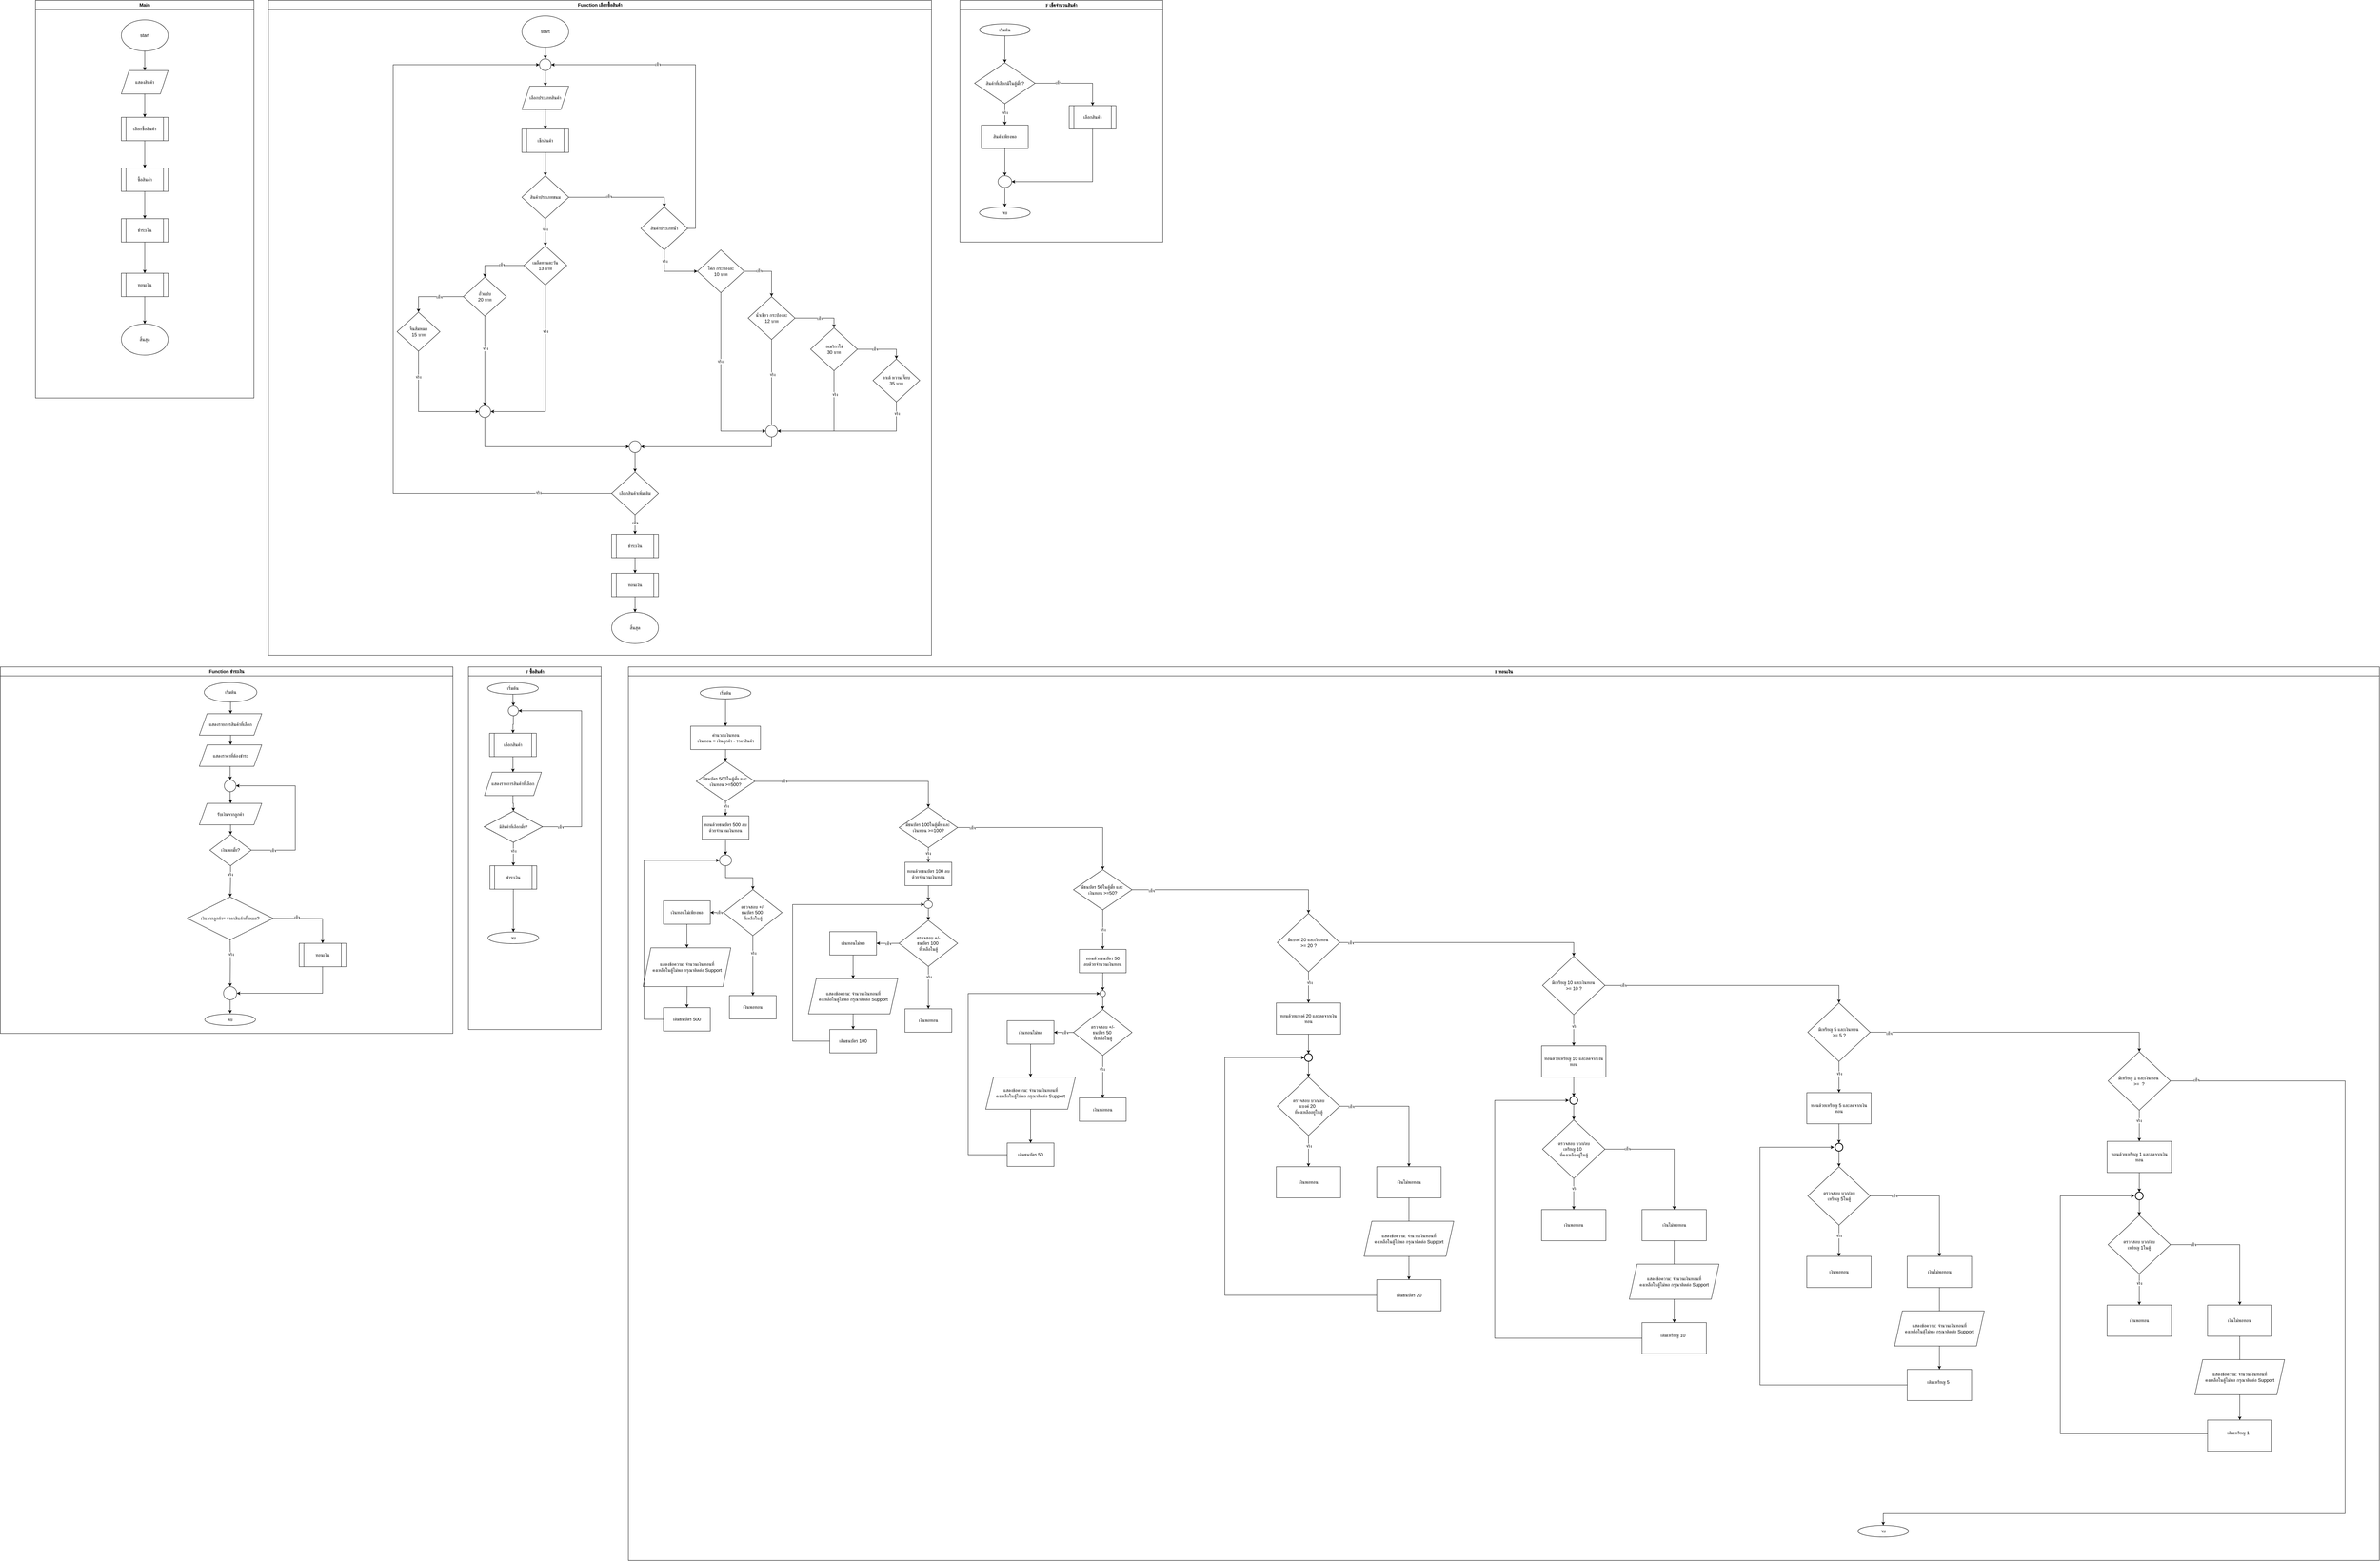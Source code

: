 <mxfile version="28.1.0">
  <diagram name="Page-1" id="JXe8UD0MjhcdqOL-HzIj">
    <mxGraphModel dx="2025" dy="401" grid="1" gridSize="10" guides="1" tooltips="1" connect="1" arrows="1" fold="1" page="1" pageScale="1" pageWidth="827" pageHeight="1169" math="0" shadow="0">
      <root>
        <mxCell id="0" />
        <mxCell id="1" parent="0" />
        <mxCell id="faFKhIvx_cuXz6j_Bbpo-112" value="Main" style="swimlane;whiteSpace=wrap;html=1;" vertex="1" parent="1">
          <mxGeometry x="930" y="1770" width="560" height="1020" as="geometry" />
        </mxCell>
        <mxCell id="faFKhIvx_cuXz6j_Bbpo-113" style="edgeStyle=orthogonalEdgeStyle;rounded=0;orthogonalLoop=1;jettySize=auto;html=1;exitX=0.5;exitY=1;exitDx=0;exitDy=0;entryX=0.5;entryY=0;entryDx=0;entryDy=0;" edge="1" parent="faFKhIvx_cuXz6j_Bbpo-112" source="faFKhIvx_cuXz6j_Bbpo-114" target="faFKhIvx_cuXz6j_Bbpo-120">
          <mxGeometry relative="1" as="geometry" />
        </mxCell>
        <mxCell id="faFKhIvx_cuXz6j_Bbpo-114" value="start" style="ellipse;whiteSpace=wrap;html=1;" vertex="1" parent="faFKhIvx_cuXz6j_Bbpo-112">
          <mxGeometry x="220" y="50" width="120" height="80" as="geometry" />
        </mxCell>
        <mxCell id="faFKhIvx_cuXz6j_Bbpo-186" value="" style="edgeStyle=orthogonalEdgeStyle;rounded=0;orthogonalLoop=1;jettySize=auto;html=1;" edge="1" parent="faFKhIvx_cuXz6j_Bbpo-112" source="faFKhIvx_cuXz6j_Bbpo-115" target="faFKhIvx_cuXz6j_Bbpo-185">
          <mxGeometry relative="1" as="geometry" />
        </mxCell>
        <mxCell id="faFKhIvx_cuXz6j_Bbpo-115" value="เลือกซื้อสินค้า" style="shape=process;whiteSpace=wrap;html=1;backgroundOutline=1;" vertex="1" parent="faFKhIvx_cuXz6j_Bbpo-112">
          <mxGeometry x="220" y="300" width="120" height="60" as="geometry" />
        </mxCell>
        <mxCell id="faFKhIvx_cuXz6j_Bbpo-116" value="สิ้นสุด" style="ellipse;whiteSpace=wrap;html=1;" vertex="1" parent="faFKhIvx_cuXz6j_Bbpo-112">
          <mxGeometry x="220" y="830" width="120" height="80" as="geometry" />
        </mxCell>
        <mxCell id="faFKhIvx_cuXz6j_Bbpo-189" value="" style="edgeStyle=orthogonalEdgeStyle;rounded=0;orthogonalLoop=1;jettySize=auto;html=1;" edge="1" parent="faFKhIvx_cuXz6j_Bbpo-112" source="faFKhIvx_cuXz6j_Bbpo-118" target="faFKhIvx_cuXz6j_Bbpo-188">
          <mxGeometry relative="1" as="geometry" />
        </mxCell>
        <mxCell id="faFKhIvx_cuXz6j_Bbpo-118" value="ชำระเงิน" style="shape=process;whiteSpace=wrap;html=1;backgroundOutline=1;" vertex="1" parent="faFKhIvx_cuXz6j_Bbpo-112">
          <mxGeometry x="220" y="560" width="120" height="60" as="geometry" />
        </mxCell>
        <mxCell id="faFKhIvx_cuXz6j_Bbpo-119" style="edgeStyle=orthogonalEdgeStyle;rounded=0;orthogonalLoop=1;jettySize=auto;html=1;exitX=0.5;exitY=1;exitDx=0;exitDy=0;entryX=0.5;entryY=0;entryDx=0;entryDy=0;" edge="1" parent="faFKhIvx_cuXz6j_Bbpo-112" source="faFKhIvx_cuXz6j_Bbpo-120" target="faFKhIvx_cuXz6j_Bbpo-115">
          <mxGeometry relative="1" as="geometry" />
        </mxCell>
        <mxCell id="faFKhIvx_cuXz6j_Bbpo-120" value="แสดงสินค้า" style="shape=parallelogram;perimeter=parallelogramPerimeter;whiteSpace=wrap;html=1;fixedSize=1;" vertex="1" parent="faFKhIvx_cuXz6j_Bbpo-112">
          <mxGeometry x="220" y="180" width="120" height="60" as="geometry" />
        </mxCell>
        <mxCell id="faFKhIvx_cuXz6j_Bbpo-187" value="" style="edgeStyle=orthogonalEdgeStyle;rounded=0;orthogonalLoop=1;jettySize=auto;html=1;" edge="1" parent="faFKhIvx_cuXz6j_Bbpo-112" source="faFKhIvx_cuXz6j_Bbpo-185" target="faFKhIvx_cuXz6j_Bbpo-118">
          <mxGeometry relative="1" as="geometry" />
        </mxCell>
        <mxCell id="faFKhIvx_cuXz6j_Bbpo-185" value="ซื้อสินค้า" style="shape=process;whiteSpace=wrap;html=1;backgroundOutline=1;" vertex="1" parent="faFKhIvx_cuXz6j_Bbpo-112">
          <mxGeometry x="220" y="430" width="120" height="60" as="geometry" />
        </mxCell>
        <mxCell id="faFKhIvx_cuXz6j_Bbpo-190" value="" style="edgeStyle=orthogonalEdgeStyle;rounded=0;orthogonalLoop=1;jettySize=auto;html=1;" edge="1" parent="faFKhIvx_cuXz6j_Bbpo-112" source="faFKhIvx_cuXz6j_Bbpo-188" target="faFKhIvx_cuXz6j_Bbpo-116">
          <mxGeometry relative="1" as="geometry" />
        </mxCell>
        <mxCell id="faFKhIvx_cuXz6j_Bbpo-188" value="ทอนเงิน" style="shape=process;whiteSpace=wrap;html=1;backgroundOutline=1;" vertex="1" parent="faFKhIvx_cuXz6j_Bbpo-112">
          <mxGeometry x="220" y="700" width="120" height="60" as="geometry" />
        </mxCell>
        <mxCell id="faFKhIvx_cuXz6j_Bbpo-121" value="Function เลือกซื้อสินค้า" style="swimlane;whiteSpace=wrap;html=1;" vertex="1" parent="1">
          <mxGeometry x="1527" y="1770" width="1700" height="1680" as="geometry" />
        </mxCell>
        <mxCell id="faFKhIvx_cuXz6j_Bbpo-122" value="" style="edgeStyle=orthogonalEdgeStyle;rounded=0;orthogonalLoop=1;jettySize=auto;html=1;" edge="1" parent="faFKhIvx_cuXz6j_Bbpo-121" source="faFKhIvx_cuXz6j_Bbpo-123">
          <mxGeometry relative="1" as="geometry">
            <mxPoint x="710" y="150" as="targetPoint" />
          </mxGeometry>
        </mxCell>
        <mxCell id="faFKhIvx_cuXz6j_Bbpo-123" value="start" style="ellipse;whiteSpace=wrap;html=1;" vertex="1" parent="faFKhIvx_cuXz6j_Bbpo-121">
          <mxGeometry x="650" y="40" width="120" height="80" as="geometry" />
        </mxCell>
        <mxCell id="faFKhIvx_cuXz6j_Bbpo-126" style="edgeStyle=orthogonalEdgeStyle;rounded=0;orthogonalLoop=1;jettySize=auto;html=1;exitX=1;exitY=0.5;exitDx=0;exitDy=0;entryX=0.5;entryY=0;entryDx=0;entryDy=0;" edge="1" parent="faFKhIvx_cuXz6j_Bbpo-121" source="faFKhIvx_cuXz6j_Bbpo-128" target="faFKhIvx_cuXz6j_Bbpo-137">
          <mxGeometry relative="1" as="geometry" />
        </mxCell>
        <mxCell id="faFKhIvx_cuXz6j_Bbpo-127" value="เท็จ" style="edgeLabel;html=1;align=center;verticalAlign=middle;resizable=0;points=[];" vertex="1" connectable="0" parent="faFKhIvx_cuXz6j_Bbpo-126">
          <mxGeometry x="-0.238" y="2" relative="1" as="geometry">
            <mxPoint as="offset" />
          </mxGeometry>
        </mxCell>
        <mxCell id="faFKhIvx_cuXz6j_Bbpo-415" value="" style="edgeStyle=orthogonalEdgeStyle;rounded=0;orthogonalLoop=1;jettySize=auto;html=1;" edge="1" parent="faFKhIvx_cuXz6j_Bbpo-121" source="faFKhIvx_cuXz6j_Bbpo-128" target="faFKhIvx_cuXz6j_Bbpo-142">
          <mxGeometry relative="1" as="geometry" />
        </mxCell>
        <mxCell id="faFKhIvx_cuXz6j_Bbpo-416" value="จริง" style="edgeLabel;html=1;align=center;verticalAlign=middle;resizable=0;points=[];" vertex="1" connectable="0" parent="faFKhIvx_cuXz6j_Bbpo-415">
          <mxGeometry x="-0.229" y="-1" relative="1" as="geometry">
            <mxPoint as="offset" />
          </mxGeometry>
        </mxCell>
        <mxCell id="faFKhIvx_cuXz6j_Bbpo-128" value="สินค้าประเภทขนม" style="rhombus;whiteSpace=wrap;html=1;" vertex="1" parent="faFKhIvx_cuXz6j_Bbpo-121">
          <mxGeometry x="650" y="450" width="120" height="110" as="geometry" />
        </mxCell>
        <mxCell id="faFKhIvx_cuXz6j_Bbpo-412" value="" style="edgeStyle=orthogonalEdgeStyle;rounded=0;orthogonalLoop=1;jettySize=auto;html=1;" edge="1" parent="faFKhIvx_cuXz6j_Bbpo-121" source="faFKhIvx_cuXz6j_Bbpo-130" target="faFKhIvx_cuXz6j_Bbpo-411">
          <mxGeometry relative="1" as="geometry" />
        </mxCell>
        <mxCell id="faFKhIvx_cuXz6j_Bbpo-130" value="เลือกประเภทสินค้า" style="shape=parallelogram;perimeter=parallelogramPerimeter;whiteSpace=wrap;html=1;fixedSize=1;" vertex="1" parent="faFKhIvx_cuXz6j_Bbpo-121">
          <mxGeometry x="650" y="220" width="120" height="60" as="geometry" />
        </mxCell>
        <mxCell id="faFKhIvx_cuXz6j_Bbpo-131" value="" style="edgeStyle=orthogonalEdgeStyle;rounded=0;orthogonalLoop=1;jettySize=auto;html=1;" edge="1" parent="faFKhIvx_cuXz6j_Bbpo-121" source="faFKhIvx_cuXz6j_Bbpo-132" target="faFKhIvx_cuXz6j_Bbpo-130">
          <mxGeometry relative="1" as="geometry" />
        </mxCell>
        <mxCell id="faFKhIvx_cuXz6j_Bbpo-132" value="" style="ellipse;whiteSpace=wrap;html=1;aspect=fixed;" vertex="1" parent="faFKhIvx_cuXz6j_Bbpo-121">
          <mxGeometry x="695" y="150" width="30" height="30" as="geometry" />
        </mxCell>
        <mxCell id="faFKhIvx_cuXz6j_Bbpo-133" style="edgeStyle=orthogonalEdgeStyle;rounded=0;orthogonalLoop=1;jettySize=auto;html=1;exitX=0.5;exitY=1;exitDx=0;exitDy=0;entryX=0;entryY=0.5;entryDx=0;entryDy=0;" edge="1" parent="faFKhIvx_cuXz6j_Bbpo-121" source="faFKhIvx_cuXz6j_Bbpo-137" target="faFKhIvx_cuXz6j_Bbpo-153">
          <mxGeometry relative="1" as="geometry" />
        </mxCell>
        <mxCell id="faFKhIvx_cuXz6j_Bbpo-134" value="จริง" style="edgeLabel;html=1;align=center;verticalAlign=middle;resizable=0;points=[];" vertex="1" connectable="0" parent="faFKhIvx_cuXz6j_Bbpo-133">
          <mxGeometry x="-0.586" y="1" relative="1" as="geometry">
            <mxPoint as="offset" />
          </mxGeometry>
        </mxCell>
        <mxCell id="faFKhIvx_cuXz6j_Bbpo-135" style="edgeStyle=orthogonalEdgeStyle;rounded=0;orthogonalLoop=1;jettySize=auto;html=1;exitX=1;exitY=0.5;exitDx=0;exitDy=0;entryX=1;entryY=0.5;entryDx=0;entryDy=0;" edge="1" parent="faFKhIvx_cuXz6j_Bbpo-121" source="faFKhIvx_cuXz6j_Bbpo-137" target="faFKhIvx_cuXz6j_Bbpo-132">
          <mxGeometry relative="1" as="geometry" />
        </mxCell>
        <mxCell id="faFKhIvx_cuXz6j_Bbpo-136" value="เท็จ" style="edgeLabel;html=1;align=center;verticalAlign=middle;resizable=0;points=[];" vertex="1" connectable="0" parent="faFKhIvx_cuXz6j_Bbpo-135">
          <mxGeometry x="0.327" y="-1" relative="1" as="geometry">
            <mxPoint as="offset" />
          </mxGeometry>
        </mxCell>
        <mxCell id="faFKhIvx_cuXz6j_Bbpo-137" value="สินค้าประเภทน้ำ" style="rhombus;whiteSpace=wrap;html=1;" vertex="1" parent="faFKhIvx_cuXz6j_Bbpo-121">
          <mxGeometry x="955" y="530" width="120" height="110" as="geometry" />
        </mxCell>
        <mxCell id="faFKhIvx_cuXz6j_Bbpo-138" value="" style="edgeStyle=orthogonalEdgeStyle;rounded=0;orthogonalLoop=1;jettySize=auto;html=1;" edge="1" parent="faFKhIvx_cuXz6j_Bbpo-121" source="faFKhIvx_cuXz6j_Bbpo-142" target="faFKhIvx_cuXz6j_Bbpo-145">
          <mxGeometry relative="1" as="geometry">
            <Array as="points">
              <mxPoint x="610" y="680" />
              <mxPoint x="610" y="680" />
            </Array>
          </mxGeometry>
        </mxCell>
        <mxCell id="faFKhIvx_cuXz6j_Bbpo-139" value="เท็จ" style="edgeLabel;html=1;align=center;verticalAlign=middle;resizable=0;points=[];" vertex="1" connectable="0" parent="faFKhIvx_cuXz6j_Bbpo-138">
          <mxGeometry x="-0.123" y="-2" relative="1" as="geometry">
            <mxPoint as="offset" />
          </mxGeometry>
        </mxCell>
        <mxCell id="faFKhIvx_cuXz6j_Bbpo-140" style="edgeStyle=orthogonalEdgeStyle;rounded=0;orthogonalLoop=1;jettySize=auto;html=1;exitX=0.5;exitY=1;exitDx=0;exitDy=0;entryX=1;entryY=0.5;entryDx=0;entryDy=0;" edge="1" parent="faFKhIvx_cuXz6j_Bbpo-121" source="faFKhIvx_cuXz6j_Bbpo-142" target="faFKhIvx_cuXz6j_Bbpo-168">
          <mxGeometry relative="1" as="geometry" />
        </mxCell>
        <mxCell id="faFKhIvx_cuXz6j_Bbpo-141" value="จริง" style="edgeLabel;html=1;align=center;verticalAlign=middle;resizable=0;points=[];" vertex="1" connectable="0" parent="faFKhIvx_cuXz6j_Bbpo-140">
          <mxGeometry x="-0.488" relative="1" as="geometry">
            <mxPoint as="offset" />
          </mxGeometry>
        </mxCell>
        <mxCell id="faFKhIvx_cuXz6j_Bbpo-142" value="เมล็ดทานตะวัน&lt;div&gt;13 บาท&lt;/div&gt;" style="rhombus;whiteSpace=wrap;html=1;" vertex="1" parent="faFKhIvx_cuXz6j_Bbpo-121">
          <mxGeometry x="655" y="630" width="110" height="100" as="geometry" />
        </mxCell>
        <mxCell id="faFKhIvx_cuXz6j_Bbpo-143" value="" style="edgeStyle=orthogonalEdgeStyle;rounded=0;orthogonalLoop=1;jettySize=auto;html=1;" edge="1" parent="faFKhIvx_cuXz6j_Bbpo-121" source="faFKhIvx_cuXz6j_Bbpo-145" target="faFKhIvx_cuXz6j_Bbpo-148">
          <mxGeometry relative="1" as="geometry">
            <Array as="points">
              <mxPoint x="385" y="760" />
            </Array>
          </mxGeometry>
        </mxCell>
        <mxCell id="faFKhIvx_cuXz6j_Bbpo-144" value="เท็จ" style="edgeLabel;html=1;align=center;verticalAlign=middle;resizable=0;points=[];" vertex="1" connectable="0" parent="faFKhIvx_cuXz6j_Bbpo-143">
          <mxGeometry x="-0.2" y="1" relative="1" as="geometry">
            <mxPoint as="offset" />
          </mxGeometry>
        </mxCell>
        <mxCell id="faFKhIvx_cuXz6j_Bbpo-145" value="ถั่วแปบ&lt;div&gt;20 บาท&lt;/div&gt;" style="rhombus;whiteSpace=wrap;html=1;" vertex="1" parent="faFKhIvx_cuXz6j_Bbpo-121">
          <mxGeometry x="500" y="710" width="110" height="100" as="geometry" />
        </mxCell>
        <mxCell id="faFKhIvx_cuXz6j_Bbpo-146" style="edgeStyle=orthogonalEdgeStyle;rounded=0;orthogonalLoop=1;jettySize=auto;html=1;exitX=0.5;exitY=1;exitDx=0;exitDy=0;entryX=0;entryY=0.5;entryDx=0;entryDy=0;" edge="1" parent="faFKhIvx_cuXz6j_Bbpo-121" source="faFKhIvx_cuXz6j_Bbpo-148" target="faFKhIvx_cuXz6j_Bbpo-168">
          <mxGeometry relative="1" as="geometry" />
        </mxCell>
        <mxCell id="faFKhIvx_cuXz6j_Bbpo-147" value="จริง" style="edgeLabel;html=1;align=center;verticalAlign=middle;resizable=0;points=[];" vertex="1" connectable="0" parent="faFKhIvx_cuXz6j_Bbpo-146">
          <mxGeometry x="-0.579" y="-1" relative="1" as="geometry">
            <mxPoint as="offset" />
          </mxGeometry>
        </mxCell>
        <mxCell id="faFKhIvx_cuXz6j_Bbpo-148" value="จิ้นส้มหมก&lt;div&gt;15 บาท&lt;/div&gt;" style="rhombus;whiteSpace=wrap;html=1;" vertex="1" parent="faFKhIvx_cuXz6j_Bbpo-121">
          <mxGeometry x="330" y="800" width="110" height="100" as="geometry" />
        </mxCell>
        <mxCell id="faFKhIvx_cuXz6j_Bbpo-149" style="edgeStyle=orthogonalEdgeStyle;rounded=0;orthogonalLoop=1;jettySize=auto;html=1;exitX=1;exitY=0.5;exitDx=0;exitDy=0;entryX=0.5;entryY=0;entryDx=0;entryDy=0;" edge="1" parent="faFKhIvx_cuXz6j_Bbpo-121" source="faFKhIvx_cuXz6j_Bbpo-153" target="faFKhIvx_cuXz6j_Bbpo-158">
          <mxGeometry relative="1" as="geometry" />
        </mxCell>
        <mxCell id="faFKhIvx_cuXz6j_Bbpo-417" value="เท็จ" style="edgeLabel;html=1;align=center;verticalAlign=middle;resizable=0;points=[];" vertex="1" connectable="0" parent="faFKhIvx_cuXz6j_Bbpo-149">
          <mxGeometry x="-0.437" y="1" relative="1" as="geometry">
            <mxPoint as="offset" />
          </mxGeometry>
        </mxCell>
        <mxCell id="faFKhIvx_cuXz6j_Bbpo-151" style="edgeStyle=orthogonalEdgeStyle;rounded=0;orthogonalLoop=1;jettySize=auto;html=1;exitX=0.5;exitY=1;exitDx=0;exitDy=0;entryX=0;entryY=0.5;entryDx=0;entryDy=0;" edge="1" parent="faFKhIvx_cuXz6j_Bbpo-121" source="faFKhIvx_cuXz6j_Bbpo-153" target="faFKhIvx_cuXz6j_Bbpo-172">
          <mxGeometry relative="1" as="geometry" />
        </mxCell>
        <mxCell id="faFKhIvx_cuXz6j_Bbpo-152" value="จริง" style="edgeLabel;html=1;align=center;verticalAlign=middle;resizable=0;points=[];" vertex="1" connectable="0" parent="faFKhIvx_cuXz6j_Bbpo-151">
          <mxGeometry x="-0.251" y="-2" relative="1" as="geometry">
            <mxPoint as="offset" />
          </mxGeometry>
        </mxCell>
        <mxCell id="faFKhIvx_cuXz6j_Bbpo-153" value="โค้ก กระป๋องละ&lt;div&gt;10 บาท&lt;/div&gt;" style="rhombus;whiteSpace=wrap;html=1;" vertex="1" parent="faFKhIvx_cuXz6j_Bbpo-121">
          <mxGeometry x="1100" y="640" width="120" height="110" as="geometry" />
        </mxCell>
        <mxCell id="faFKhIvx_cuXz6j_Bbpo-154" style="edgeStyle=orthogonalEdgeStyle;rounded=0;orthogonalLoop=1;jettySize=auto;html=1;exitX=1;exitY=0.5;exitDx=0;exitDy=0;entryX=0.5;entryY=0;entryDx=0;entryDy=0;" edge="1" parent="faFKhIvx_cuXz6j_Bbpo-121" source="faFKhIvx_cuXz6j_Bbpo-158" target="faFKhIvx_cuXz6j_Bbpo-163">
          <mxGeometry relative="1" as="geometry" />
        </mxCell>
        <mxCell id="faFKhIvx_cuXz6j_Bbpo-155" value="เท็จ" style="edgeLabel;html=1;align=center;verticalAlign=middle;resizable=0;points=[];" vertex="1" connectable="0" parent="faFKhIvx_cuXz6j_Bbpo-154">
          <mxGeometry x="0.024" y="-1" relative="1" as="geometry">
            <mxPoint as="offset" />
          </mxGeometry>
        </mxCell>
        <mxCell id="faFKhIvx_cuXz6j_Bbpo-156" style="edgeStyle=orthogonalEdgeStyle;rounded=0;orthogonalLoop=1;jettySize=auto;html=1;exitX=0.5;exitY=1;exitDx=0;exitDy=0;entryX=0;entryY=0;entryDx=0;entryDy=0;" edge="1" parent="faFKhIvx_cuXz6j_Bbpo-121" source="faFKhIvx_cuXz6j_Bbpo-158" target="faFKhIvx_cuXz6j_Bbpo-172">
          <mxGeometry relative="1" as="geometry">
            <Array as="points">
              <mxPoint x="1290" y="1094" />
            </Array>
          </mxGeometry>
        </mxCell>
        <mxCell id="faFKhIvx_cuXz6j_Bbpo-157" value="จริง" style="edgeLabel;html=1;align=center;verticalAlign=middle;resizable=0;points=[];" vertex="1" connectable="0" parent="faFKhIvx_cuXz6j_Bbpo-156">
          <mxGeometry x="-0.232" y="2" relative="1" as="geometry">
            <mxPoint as="offset" />
          </mxGeometry>
        </mxCell>
        <mxCell id="faFKhIvx_cuXz6j_Bbpo-158" value="น้ำเขียว กระป๋องละ&lt;div&gt;12 บาท&lt;/div&gt;" style="rhombus;whiteSpace=wrap;html=1;" vertex="1" parent="faFKhIvx_cuXz6j_Bbpo-121">
          <mxGeometry x="1230" y="760" width="120" height="110" as="geometry" />
        </mxCell>
        <mxCell id="faFKhIvx_cuXz6j_Bbpo-159" style="edgeStyle=orthogonalEdgeStyle;rounded=0;orthogonalLoop=1;jettySize=auto;html=1;exitX=1;exitY=0.5;exitDx=0;exitDy=0;entryX=0.5;entryY=0;entryDx=0;entryDy=0;" edge="1" parent="faFKhIvx_cuXz6j_Bbpo-121" source="faFKhIvx_cuXz6j_Bbpo-163" target="faFKhIvx_cuXz6j_Bbpo-166">
          <mxGeometry relative="1" as="geometry" />
        </mxCell>
        <mxCell id="faFKhIvx_cuXz6j_Bbpo-160" value="เท็จ" style="edgeLabel;html=1;align=center;verticalAlign=middle;resizable=0;points=[];" vertex="1" connectable="0" parent="faFKhIvx_cuXz6j_Bbpo-159">
          <mxGeometry x="-0.292" relative="1" as="geometry">
            <mxPoint as="offset" />
          </mxGeometry>
        </mxCell>
        <mxCell id="faFKhIvx_cuXz6j_Bbpo-161" style="edgeStyle=orthogonalEdgeStyle;rounded=0;orthogonalLoop=1;jettySize=auto;html=1;entryX=0.5;entryY=0;entryDx=0;entryDy=0;" edge="1" parent="faFKhIvx_cuXz6j_Bbpo-121" source="faFKhIvx_cuXz6j_Bbpo-163" target="faFKhIvx_cuXz6j_Bbpo-172">
          <mxGeometry relative="1" as="geometry">
            <Array as="points">
              <mxPoint x="1450" y="1105" />
              <mxPoint x="1290" y="1105" />
            </Array>
          </mxGeometry>
        </mxCell>
        <mxCell id="faFKhIvx_cuXz6j_Bbpo-419" value="จริง" style="edgeLabel;html=1;align=center;verticalAlign=middle;resizable=0;points=[];" vertex="1" connectable="0" parent="faFKhIvx_cuXz6j_Bbpo-161">
          <mxGeometry x="-0.63" y="2" relative="1" as="geometry">
            <mxPoint as="offset" />
          </mxGeometry>
        </mxCell>
        <mxCell id="faFKhIvx_cuXz6j_Bbpo-163" value="&amp;nbsp;อเมริกาโน่&lt;div&gt;30 บาท&lt;/div&gt;" style="rhombus;whiteSpace=wrap;html=1;" vertex="1" parent="faFKhIvx_cuXz6j_Bbpo-121">
          <mxGeometry x="1390" y="840" width="120" height="110" as="geometry" />
        </mxCell>
        <mxCell id="faFKhIvx_cuXz6j_Bbpo-164" style="edgeStyle=orthogonalEdgeStyle;rounded=0;orthogonalLoop=1;jettySize=auto;html=1;entryX=1;entryY=0.5;entryDx=0;entryDy=0;" edge="1" parent="faFKhIvx_cuXz6j_Bbpo-121" source="faFKhIvx_cuXz6j_Bbpo-166" target="faFKhIvx_cuXz6j_Bbpo-172">
          <mxGeometry relative="1" as="geometry">
            <Array as="points">
              <mxPoint x="1610" y="1105" />
            </Array>
          </mxGeometry>
        </mxCell>
        <mxCell id="faFKhIvx_cuXz6j_Bbpo-420" value="จริง" style="edgeLabel;html=1;align=center;verticalAlign=middle;resizable=0;points=[];" vertex="1" connectable="0" parent="faFKhIvx_cuXz6j_Bbpo-164">
          <mxGeometry x="-0.842" y="1" relative="1" as="geometry">
            <mxPoint as="offset" />
          </mxGeometry>
        </mxCell>
        <mxCell id="faFKhIvx_cuXz6j_Bbpo-166" value="ลาเต้ หวานเจี๊ยบ&lt;div&gt;35 บาท&lt;/div&gt;" style="rhombus;whiteSpace=wrap;html=1;" vertex="1" parent="faFKhIvx_cuXz6j_Bbpo-121">
          <mxGeometry x="1550" y="920" width="120" height="110" as="geometry" />
        </mxCell>
        <mxCell id="faFKhIvx_cuXz6j_Bbpo-167" style="edgeStyle=orthogonalEdgeStyle;rounded=0;orthogonalLoop=1;jettySize=auto;html=1;exitX=0.5;exitY=1;exitDx=0;exitDy=0;entryX=0;entryY=0.5;entryDx=0;entryDy=0;" edge="1" parent="faFKhIvx_cuXz6j_Bbpo-121" source="faFKhIvx_cuXz6j_Bbpo-168" target="faFKhIvx_cuXz6j_Bbpo-174">
          <mxGeometry relative="1" as="geometry" />
        </mxCell>
        <mxCell id="faFKhIvx_cuXz6j_Bbpo-168" value="" style="ellipse;whiteSpace=wrap;html=1;aspect=fixed;" vertex="1" parent="faFKhIvx_cuXz6j_Bbpo-121">
          <mxGeometry x="540" y="1040" width="30" height="30" as="geometry" />
        </mxCell>
        <mxCell id="faFKhIvx_cuXz6j_Bbpo-169" value="" style="edgeStyle=orthogonalEdgeStyle;rounded=0;orthogonalLoop=1;jettySize=auto;html=1;exitX=0.5;exitY=1;exitDx=0;exitDy=0;" edge="1" parent="faFKhIvx_cuXz6j_Bbpo-121" source="faFKhIvx_cuXz6j_Bbpo-145" target="faFKhIvx_cuXz6j_Bbpo-168">
          <mxGeometry relative="1" as="geometry">
            <mxPoint x="1305" y="670" as="sourcePoint" />
            <mxPoint x="1305" y="960" as="targetPoint" />
          </mxGeometry>
        </mxCell>
        <mxCell id="faFKhIvx_cuXz6j_Bbpo-170" value="จริง" style="edgeLabel;html=1;align=center;verticalAlign=middle;resizable=0;points=[];" vertex="1" connectable="0" parent="faFKhIvx_cuXz6j_Bbpo-169">
          <mxGeometry x="-0.284" y="1" relative="1" as="geometry">
            <mxPoint as="offset" />
          </mxGeometry>
        </mxCell>
        <mxCell id="faFKhIvx_cuXz6j_Bbpo-171" style="edgeStyle=orthogonalEdgeStyle;rounded=0;orthogonalLoop=1;jettySize=auto;html=1;entryX=1;entryY=0.5;entryDx=0;entryDy=0;" edge="1" parent="faFKhIvx_cuXz6j_Bbpo-121" source="faFKhIvx_cuXz6j_Bbpo-172" target="faFKhIvx_cuXz6j_Bbpo-174">
          <mxGeometry relative="1" as="geometry">
            <Array as="points">
              <mxPoint x="1290" y="1145" />
            </Array>
          </mxGeometry>
        </mxCell>
        <mxCell id="faFKhIvx_cuXz6j_Bbpo-172" value="" style="ellipse;whiteSpace=wrap;html=1;aspect=fixed;" vertex="1" parent="faFKhIvx_cuXz6j_Bbpo-121">
          <mxGeometry x="1275" y="1090" width="30" height="30" as="geometry" />
        </mxCell>
        <mxCell id="faFKhIvx_cuXz6j_Bbpo-173" value="" style="edgeStyle=orthogonalEdgeStyle;rounded=0;orthogonalLoop=1;jettySize=auto;html=1;" edge="1" parent="faFKhIvx_cuXz6j_Bbpo-121" source="faFKhIvx_cuXz6j_Bbpo-174">
          <mxGeometry relative="1" as="geometry">
            <mxPoint x="940" y="1210" as="targetPoint" />
          </mxGeometry>
        </mxCell>
        <mxCell id="faFKhIvx_cuXz6j_Bbpo-174" value="" style="ellipse;whiteSpace=wrap;html=1;aspect=fixed;" vertex="1" parent="faFKhIvx_cuXz6j_Bbpo-121">
          <mxGeometry x="925" y="1130" width="30" height="30" as="geometry" />
        </mxCell>
        <mxCell id="faFKhIvx_cuXz6j_Bbpo-175" style="edgeStyle=orthogonalEdgeStyle;rounded=0;orthogonalLoop=1;jettySize=auto;html=1;entryX=0;entryY=0.5;entryDx=0;entryDy=0;" edge="1" parent="faFKhIvx_cuXz6j_Bbpo-121" source="faFKhIvx_cuXz6j_Bbpo-179" target="faFKhIvx_cuXz6j_Bbpo-132">
          <mxGeometry relative="1" as="geometry">
            <Array as="points">
              <mxPoint x="320" y="1265" />
              <mxPoint x="320" y="165" />
            </Array>
          </mxGeometry>
        </mxCell>
        <mxCell id="faFKhIvx_cuXz6j_Bbpo-176" value="จริง" style="edgeLabel;html=1;align=center;verticalAlign=middle;resizable=0;points=[];" vertex="1" connectable="0" parent="faFKhIvx_cuXz6j_Bbpo-175">
          <mxGeometry x="-0.815" y="-2" relative="1" as="geometry">
            <mxPoint as="offset" />
          </mxGeometry>
        </mxCell>
        <mxCell id="faFKhIvx_cuXz6j_Bbpo-177" value="" style="edgeStyle=orthogonalEdgeStyle;rounded=0;orthogonalLoop=1;jettySize=auto;html=1;" edge="1" parent="faFKhIvx_cuXz6j_Bbpo-121" source="faFKhIvx_cuXz6j_Bbpo-179">
          <mxGeometry relative="1" as="geometry">
            <mxPoint x="940" y="1370" as="targetPoint" />
          </mxGeometry>
        </mxCell>
        <mxCell id="faFKhIvx_cuXz6j_Bbpo-178" value="เท็จ" style="edgeLabel;html=1;align=center;verticalAlign=middle;resizable=0;points=[];" vertex="1" connectable="0" parent="faFKhIvx_cuXz6j_Bbpo-177">
          <mxGeometry x="-0.2" relative="1" as="geometry">
            <mxPoint as="offset" />
          </mxGeometry>
        </mxCell>
        <mxCell id="faFKhIvx_cuXz6j_Bbpo-179" value="เลือกสินค้าเพิ่มเติม" style="rhombus;whiteSpace=wrap;html=1;" vertex="1" parent="faFKhIvx_cuXz6j_Bbpo-121">
          <mxGeometry x="880" y="1210" width="120" height="110" as="geometry" />
        </mxCell>
        <mxCell id="faFKhIvx_cuXz6j_Bbpo-181" value="สิ้นสุด" style="ellipse;whiteSpace=wrap;html=1;" vertex="1" parent="faFKhIvx_cuXz6j_Bbpo-121">
          <mxGeometry x="880" y="1570" width="120" height="80" as="geometry" />
        </mxCell>
        <mxCell id="faFKhIvx_cuXz6j_Bbpo-455" value="" style="edgeStyle=orthogonalEdgeStyle;rounded=0;orthogonalLoop=1;jettySize=auto;html=1;" edge="1" parent="faFKhIvx_cuXz6j_Bbpo-121" source="faFKhIvx_cuXz6j_Bbpo-182" target="faFKhIvx_cuXz6j_Bbpo-454">
          <mxGeometry relative="1" as="geometry" />
        </mxCell>
        <mxCell id="faFKhIvx_cuXz6j_Bbpo-182" value="ชำระเงิน" style="shape=process;whiteSpace=wrap;html=1;backgroundOutline=1;" vertex="1" parent="faFKhIvx_cuXz6j_Bbpo-121">
          <mxGeometry x="880" y="1370" width="120" height="60" as="geometry" />
        </mxCell>
        <mxCell id="faFKhIvx_cuXz6j_Bbpo-414" value="" style="edgeStyle=orthogonalEdgeStyle;rounded=0;orthogonalLoop=1;jettySize=auto;html=1;" edge="1" parent="faFKhIvx_cuXz6j_Bbpo-121" source="faFKhIvx_cuXz6j_Bbpo-411" target="faFKhIvx_cuXz6j_Bbpo-128">
          <mxGeometry relative="1" as="geometry" />
        </mxCell>
        <mxCell id="faFKhIvx_cuXz6j_Bbpo-411" value="เช็กสินค้า" style="shape=process;whiteSpace=wrap;html=1;backgroundOutline=1;" vertex="1" parent="faFKhIvx_cuXz6j_Bbpo-121">
          <mxGeometry x="650" y="330" width="120" height="60" as="geometry" />
        </mxCell>
        <mxCell id="faFKhIvx_cuXz6j_Bbpo-456" value="" style="edgeStyle=orthogonalEdgeStyle;rounded=0;orthogonalLoop=1;jettySize=auto;html=1;" edge="1" parent="faFKhIvx_cuXz6j_Bbpo-121" source="faFKhIvx_cuXz6j_Bbpo-454" target="faFKhIvx_cuXz6j_Bbpo-181">
          <mxGeometry relative="1" as="geometry" />
        </mxCell>
        <mxCell id="faFKhIvx_cuXz6j_Bbpo-454" value="ทอนเงิน" style="shape=process;whiteSpace=wrap;html=1;backgroundOutline=1;" vertex="1" parent="faFKhIvx_cuXz6j_Bbpo-121">
          <mxGeometry x="880" y="1470" width="120" height="60" as="geometry" />
        </mxCell>
        <mxCell id="faFKhIvx_cuXz6j_Bbpo-183" value="Function ชำระเงิน" style="swimlane;whiteSpace=wrap;html=1;" vertex="1" parent="1">
          <mxGeometry x="840" y="3480" width="1160" height="940" as="geometry" />
        </mxCell>
        <mxCell id="faFKhIvx_cuXz6j_Bbpo-223" style="edgeStyle=orthogonalEdgeStyle;rounded=0;orthogonalLoop=1;jettySize=auto;html=1;exitX=0.5;exitY=1;exitDx=0;exitDy=0;entryX=0.5;entryY=0;entryDx=0;entryDy=0;" edge="1" parent="faFKhIvx_cuXz6j_Bbpo-183" source="faFKhIvx_cuXz6j_Bbpo-191" target="faFKhIvx_cuXz6j_Bbpo-193">
          <mxGeometry relative="1" as="geometry" />
        </mxCell>
        <mxCell id="faFKhIvx_cuXz6j_Bbpo-191" value="&lt;font data-font-src=&quot;https://fonts.googleapis.com/css?family=Sarabun&quot; face=&quot;Sarabun&quot;&gt;เริ่มต้น&lt;/font&gt;" style="ellipse;whiteSpace=wrap;html=1;" vertex="1" parent="faFKhIvx_cuXz6j_Bbpo-183">
          <mxGeometry x="522.5" y="40" width="135" height="50" as="geometry" />
        </mxCell>
        <mxCell id="faFKhIvx_cuXz6j_Bbpo-192" value="" style="edgeStyle=orthogonalEdgeStyle;rounded=0;orthogonalLoop=1;jettySize=auto;html=1;" edge="1" parent="faFKhIvx_cuXz6j_Bbpo-183" source="faFKhIvx_cuXz6j_Bbpo-193" target="faFKhIvx_cuXz6j_Bbpo-195">
          <mxGeometry relative="1" as="geometry" />
        </mxCell>
        <mxCell id="faFKhIvx_cuXz6j_Bbpo-193" value="แสดงรายการสินค้าที่เลือก" style="shape=parallelogram;perimeter=parallelogramPerimeter;whiteSpace=wrap;html=1;fixedSize=1;" vertex="1" parent="faFKhIvx_cuXz6j_Bbpo-183">
          <mxGeometry x="510" y="120" width="160" height="55" as="geometry" />
        </mxCell>
        <mxCell id="faFKhIvx_cuXz6j_Bbpo-224" style="edgeStyle=orthogonalEdgeStyle;rounded=0;orthogonalLoop=1;jettySize=auto;html=1;exitX=0.5;exitY=1;exitDx=0;exitDy=0;entryX=0.5;entryY=0;entryDx=0;entryDy=0;" edge="1" parent="faFKhIvx_cuXz6j_Bbpo-183" source="faFKhIvx_cuXz6j_Bbpo-195" target="faFKhIvx_cuXz6j_Bbpo-201">
          <mxGeometry relative="1" as="geometry" />
        </mxCell>
        <mxCell id="faFKhIvx_cuXz6j_Bbpo-195" value="แสดงราคาที่ต้องชำระ" style="shape=parallelogram;perimeter=parallelogramPerimeter;whiteSpace=wrap;html=1;fixedSize=1;" vertex="1" parent="faFKhIvx_cuXz6j_Bbpo-183">
          <mxGeometry x="510" y="200" width="160" height="55" as="geometry" />
        </mxCell>
        <mxCell id="faFKhIvx_cuXz6j_Bbpo-196" value="" style="edgeStyle=orthogonalEdgeStyle;rounded=0;orthogonalLoop=1;jettySize=auto;html=1;" edge="1" parent="faFKhIvx_cuXz6j_Bbpo-183" source="faFKhIvx_cuXz6j_Bbpo-197" target="faFKhIvx_cuXz6j_Bbpo-199">
          <mxGeometry relative="1" as="geometry" />
        </mxCell>
        <mxCell id="faFKhIvx_cuXz6j_Bbpo-197" value="รับเงินจากลูกค้า" style="shape=parallelogram;perimeter=parallelogramPerimeter;whiteSpace=wrap;html=1;fixedSize=1;" vertex="1" parent="faFKhIvx_cuXz6j_Bbpo-183">
          <mxGeometry x="510" y="350" width="160" height="55" as="geometry" />
        </mxCell>
        <mxCell id="faFKhIvx_cuXz6j_Bbpo-198" value="" style="edgeStyle=orthogonalEdgeStyle;rounded=0;orthogonalLoop=1;jettySize=auto;html=1;entryX=1;entryY=0.5;entryDx=0;entryDy=0;" edge="1" parent="faFKhIvx_cuXz6j_Bbpo-183" source="faFKhIvx_cuXz6j_Bbpo-199" target="faFKhIvx_cuXz6j_Bbpo-201">
          <mxGeometry relative="1" as="geometry">
            <mxPoint x="716" y="460" as="targetPoint" />
            <Array as="points">
              <mxPoint x="756" y="470" />
              <mxPoint x="756" y="305" />
            </Array>
          </mxGeometry>
        </mxCell>
        <mxCell id="faFKhIvx_cuXz6j_Bbpo-216" value="เท็จ" style="edgeLabel;html=1;align=center;verticalAlign=middle;resizable=0;points=[];" vertex="1" connectable="0" parent="faFKhIvx_cuXz6j_Bbpo-198">
          <mxGeometry x="-0.74" y="-1" relative="1" as="geometry">
            <mxPoint as="offset" />
          </mxGeometry>
        </mxCell>
        <mxCell id="faFKhIvx_cuXz6j_Bbpo-199" value="เงินพอมั้ย?" style="rhombus;whiteSpace=wrap;html=1;" vertex="1" parent="faFKhIvx_cuXz6j_Bbpo-183">
          <mxGeometry x="537" y="430" width="106" height="80" as="geometry" />
        </mxCell>
        <mxCell id="faFKhIvx_cuXz6j_Bbpo-200" value="" style="edgeStyle=orthogonalEdgeStyle;rounded=0;orthogonalLoop=1;jettySize=auto;html=1;" edge="1" parent="faFKhIvx_cuXz6j_Bbpo-183" source="faFKhIvx_cuXz6j_Bbpo-201" target="faFKhIvx_cuXz6j_Bbpo-197">
          <mxGeometry relative="1" as="geometry" />
        </mxCell>
        <mxCell id="faFKhIvx_cuXz6j_Bbpo-201" value="" style="ellipse;whiteSpace=wrap;html=1;aspect=fixed;" vertex="1" parent="faFKhIvx_cuXz6j_Bbpo-183">
          <mxGeometry x="574" y="290" width="30" height="30" as="geometry" />
        </mxCell>
        <mxCell id="faFKhIvx_cuXz6j_Bbpo-205" value="" style="edgeStyle=orthogonalEdgeStyle;rounded=0;orthogonalLoop=1;jettySize=auto;html=1;" edge="1" parent="faFKhIvx_cuXz6j_Bbpo-183" target="faFKhIvx_cuXz6j_Bbpo-208">
          <mxGeometry relative="1" as="geometry">
            <mxPoint x="699" y="645" as="sourcePoint" />
          </mxGeometry>
        </mxCell>
        <mxCell id="faFKhIvx_cuXz6j_Bbpo-218" value="เท็จ" style="edgeLabel;html=1;align=center;verticalAlign=middle;resizable=0;points=[];" vertex="1" connectable="0" parent="faFKhIvx_cuXz6j_Bbpo-205">
          <mxGeometry x="-0.36" y="3" relative="1" as="geometry">
            <mxPoint as="offset" />
          </mxGeometry>
        </mxCell>
        <mxCell id="faFKhIvx_cuXz6j_Bbpo-206" value="" style="edgeStyle=orthogonalEdgeStyle;rounded=0;orthogonalLoop=1;jettySize=auto;html=1;" edge="1" parent="faFKhIvx_cuXz6j_Bbpo-183" source="faFKhIvx_cuXz6j_Bbpo-199">
          <mxGeometry relative="1" as="geometry">
            <mxPoint x="589" y="590" as="targetPoint" />
          </mxGeometry>
        </mxCell>
        <mxCell id="faFKhIvx_cuXz6j_Bbpo-217" value="จริง" style="edgeLabel;html=1;align=center;verticalAlign=middle;resizable=0;points=[];" vertex="1" connectable="0" parent="faFKhIvx_cuXz6j_Bbpo-206">
          <mxGeometry x="-0.453" y="-1" relative="1" as="geometry">
            <mxPoint as="offset" />
          </mxGeometry>
        </mxCell>
        <mxCell id="faFKhIvx_cuXz6j_Bbpo-207" value="" style="edgeStyle=orthogonalEdgeStyle;rounded=0;orthogonalLoop=1;jettySize=auto;html=1;entryX=1;entryY=0.5;entryDx=0;entryDy=0;" edge="1" parent="faFKhIvx_cuXz6j_Bbpo-183" source="faFKhIvx_cuXz6j_Bbpo-208" target="faFKhIvx_cuXz6j_Bbpo-210">
          <mxGeometry relative="1" as="geometry">
            <mxPoint x="826.0" y="849" as="targetPoint" />
            <Array as="points">
              <mxPoint x="826" y="837" />
            </Array>
          </mxGeometry>
        </mxCell>
        <mxCell id="faFKhIvx_cuXz6j_Bbpo-208" value="ทอนเงิน" style="shape=process;whiteSpace=wrap;html=1;backgroundOutline=1;" vertex="1" parent="faFKhIvx_cuXz6j_Bbpo-183">
          <mxGeometry x="766" y="709" width="120" height="60" as="geometry" />
        </mxCell>
        <mxCell id="faFKhIvx_cuXz6j_Bbpo-209" value="" style="edgeStyle=orthogonalEdgeStyle;rounded=0;orthogonalLoop=1;jettySize=auto;html=1;" edge="1" parent="faFKhIvx_cuXz6j_Bbpo-183" source="faFKhIvx_cuXz6j_Bbpo-210">
          <mxGeometry relative="1" as="geometry">
            <mxPoint x="589" y="889" as="targetPoint" />
          </mxGeometry>
        </mxCell>
        <mxCell id="faFKhIvx_cuXz6j_Bbpo-210" value="" style="ellipse;whiteSpace=wrap;html=1;aspect=fixed;" vertex="1" parent="faFKhIvx_cuXz6j_Bbpo-183">
          <mxGeometry x="572" y="820" width="34" height="34" as="geometry" />
        </mxCell>
        <mxCell id="faFKhIvx_cuXz6j_Bbpo-211" value="" style="edgeStyle=orthogonalEdgeStyle;rounded=0;orthogonalLoop=1;jettySize=auto;html=1;" edge="1" parent="faFKhIvx_cuXz6j_Bbpo-183" target="faFKhIvx_cuXz6j_Bbpo-210">
          <mxGeometry relative="1" as="geometry">
            <mxPoint x="591.0" y="795" as="targetPoint" />
            <mxPoint x="589" y="700" as="sourcePoint" />
          </mxGeometry>
        </mxCell>
        <mxCell id="faFKhIvx_cuXz6j_Bbpo-219" value="จริง" style="edgeLabel;html=1;align=center;verticalAlign=middle;resizable=0;points=[];" vertex="1" connectable="0" parent="faFKhIvx_cuXz6j_Bbpo-211">
          <mxGeometry x="-0.386" y="1" relative="1" as="geometry">
            <mxPoint as="offset" />
          </mxGeometry>
        </mxCell>
        <mxCell id="faFKhIvx_cuXz6j_Bbpo-214" value="เงินจากลูกค้า= ราคาสินค้าทั้งหมด?" style="rhombus;whiteSpace=wrap;html=1;" vertex="1" parent="faFKhIvx_cuXz6j_Bbpo-183">
          <mxGeometry x="479" y="590" width="220" height="110" as="geometry" />
        </mxCell>
        <mxCell id="faFKhIvx_cuXz6j_Bbpo-215" value="&lt;font face=&quot;Sarabun&quot;&gt;จบ&lt;/font&gt;" style="ellipse;whiteSpace=wrap;html=1;" vertex="1" parent="faFKhIvx_cuXz6j_Bbpo-183">
          <mxGeometry x="524" y="890" width="130" height="30" as="geometry" />
        </mxCell>
        <mxCell id="faFKhIvx_cuXz6j_Bbpo-225" value="F ซื้อสินค้า" style="swimlane;fontFamily=Sarabun;fontSource=https://fonts.googleapis.com/css?family=Sarabun;" vertex="1" parent="1">
          <mxGeometry x="2040" y="3480" width="340" height="930" as="geometry" />
        </mxCell>
        <mxCell id="faFKhIvx_cuXz6j_Bbpo-226" value="" style="edgeStyle=orthogonalEdgeStyle;rounded=0;orthogonalLoop=1;jettySize=auto;html=1;" edge="1" parent="faFKhIvx_cuXz6j_Bbpo-225" source="faFKhIvx_cuXz6j_Bbpo-227" target="faFKhIvx_cuXz6j_Bbpo-236">
          <mxGeometry relative="1" as="geometry" />
        </mxCell>
        <mxCell id="faFKhIvx_cuXz6j_Bbpo-227" value="&lt;font data-font-src=&quot;https://fonts.googleapis.com/css?family=Sarabun&quot; face=&quot;Sarabun&quot;&gt;เริ่มต้น&lt;/font&gt;" style="ellipse;whiteSpace=wrap;html=1;" vertex="1" parent="faFKhIvx_cuXz6j_Bbpo-225">
          <mxGeometry x="49" y="40" width="130" height="30" as="geometry" />
        </mxCell>
        <mxCell id="faFKhIvx_cuXz6j_Bbpo-228" value="" style="edgeStyle=orthogonalEdgeStyle;rounded=0;orthogonalLoop=1;jettySize=auto;html=1;" edge="1" parent="faFKhIvx_cuXz6j_Bbpo-225" source="faFKhIvx_cuXz6j_Bbpo-229" target="faFKhIvx_cuXz6j_Bbpo-231">
          <mxGeometry relative="1" as="geometry" />
        </mxCell>
        <mxCell id="faFKhIvx_cuXz6j_Bbpo-229" value="เลือกสินค้า" style="shape=process;whiteSpace=wrap;html=1;backgroundOutline=1;" vertex="1" parent="faFKhIvx_cuXz6j_Bbpo-225">
          <mxGeometry x="54" y="170" width="120" height="60" as="geometry" />
        </mxCell>
        <mxCell id="faFKhIvx_cuXz6j_Bbpo-230" value="" style="edgeStyle=orthogonalEdgeStyle;rounded=0;orthogonalLoop=1;jettySize=auto;html=1;" edge="1" parent="faFKhIvx_cuXz6j_Bbpo-225" source="faFKhIvx_cuXz6j_Bbpo-231" target="faFKhIvx_cuXz6j_Bbpo-234">
          <mxGeometry relative="1" as="geometry" />
        </mxCell>
        <mxCell id="faFKhIvx_cuXz6j_Bbpo-231" value="แสดงรายการสินค้าที่เลือก" style="shape=parallelogram;perimeter=parallelogramPerimeter;whiteSpace=wrap;html=1;fixedSize=1;" vertex="1" parent="faFKhIvx_cuXz6j_Bbpo-225">
          <mxGeometry x="41" y="270" width="146" height="60" as="geometry" />
        </mxCell>
        <mxCell id="faFKhIvx_cuXz6j_Bbpo-232" value="&lt;font face=&quot;Sarabun&quot;&gt;จบ&lt;/font&gt;" style="ellipse;whiteSpace=wrap;html=1;" vertex="1" parent="faFKhIvx_cuXz6j_Bbpo-225">
          <mxGeometry x="50" y="680" width="130" height="30" as="geometry" />
        </mxCell>
        <mxCell id="faFKhIvx_cuXz6j_Bbpo-233" value="" style="edgeStyle=orthogonalEdgeStyle;rounded=0;orthogonalLoop=1;jettySize=auto;html=1;entryX=1;entryY=0.5;entryDx=0;entryDy=0;" edge="1" parent="faFKhIvx_cuXz6j_Bbpo-225" source="faFKhIvx_cuXz6j_Bbpo-234" target="faFKhIvx_cuXz6j_Bbpo-236">
          <mxGeometry relative="1" as="geometry">
            <mxPoint x="290" y="110" as="targetPoint" />
            <Array as="points">
              <mxPoint x="290" y="410" />
              <mxPoint x="290" y="113" />
            </Array>
          </mxGeometry>
        </mxCell>
        <mxCell id="faFKhIvx_cuXz6j_Bbpo-423" value="เท็จ" style="edgeLabel;html=1;align=center;verticalAlign=middle;resizable=0;points=[];" vertex="1" connectable="0" parent="faFKhIvx_cuXz6j_Bbpo-233">
          <mxGeometry x="-0.836" y="-1" relative="1" as="geometry">
            <mxPoint as="offset" />
          </mxGeometry>
        </mxCell>
        <mxCell id="faFKhIvx_cuXz6j_Bbpo-424" value="" style="edgeStyle=orthogonalEdgeStyle;rounded=0;orthogonalLoop=1;jettySize=auto;html=1;" edge="1" parent="faFKhIvx_cuXz6j_Bbpo-225" source="faFKhIvx_cuXz6j_Bbpo-234" target="faFKhIvx_cuXz6j_Bbpo-240">
          <mxGeometry relative="1" as="geometry" />
        </mxCell>
        <mxCell id="faFKhIvx_cuXz6j_Bbpo-425" value="จริง" style="edgeLabel;html=1;align=center;verticalAlign=middle;resizable=0;points=[];" vertex="1" connectable="0" parent="faFKhIvx_cuXz6j_Bbpo-424">
          <mxGeometry x="-0.267" relative="1" as="geometry">
            <mxPoint as="offset" />
          </mxGeometry>
        </mxCell>
        <mxCell id="faFKhIvx_cuXz6j_Bbpo-234" value="มีสินค้าที่เลือกมั้ย?" style="rhombus;whiteSpace=wrap;html=1;fontSize=11;" vertex="1" parent="faFKhIvx_cuXz6j_Bbpo-225">
          <mxGeometry x="40" y="370" width="150" height="80" as="geometry" />
        </mxCell>
        <mxCell id="faFKhIvx_cuXz6j_Bbpo-235" value="" style="edgeStyle=orthogonalEdgeStyle;rounded=0;orthogonalLoop=1;jettySize=auto;html=1;" edge="1" parent="faFKhIvx_cuXz6j_Bbpo-225" source="faFKhIvx_cuXz6j_Bbpo-236" target="faFKhIvx_cuXz6j_Bbpo-229">
          <mxGeometry relative="1" as="geometry" />
        </mxCell>
        <mxCell id="faFKhIvx_cuXz6j_Bbpo-236" value="" style="ellipse;whiteSpace=wrap;html=1;" vertex="1" parent="faFKhIvx_cuXz6j_Bbpo-225">
          <mxGeometry x="102" y="100" width="26" height="25" as="geometry" />
        </mxCell>
        <mxCell id="faFKhIvx_cuXz6j_Bbpo-239" value="" style="edgeStyle=orthogonalEdgeStyle;rounded=0;orthogonalLoop=1;jettySize=auto;html=1;" edge="1" parent="faFKhIvx_cuXz6j_Bbpo-225" source="faFKhIvx_cuXz6j_Bbpo-240" target="faFKhIvx_cuXz6j_Bbpo-232">
          <mxGeometry relative="1" as="geometry" />
        </mxCell>
        <mxCell id="faFKhIvx_cuXz6j_Bbpo-240" value="ชำระเงิน" style="shape=process;whiteSpace=wrap;html=1;backgroundOutline=1;" vertex="1" parent="faFKhIvx_cuXz6j_Bbpo-225">
          <mxGeometry x="55" y="510.0" width="120" height="60" as="geometry" />
        </mxCell>
        <mxCell id="faFKhIvx_cuXz6j_Bbpo-242" value="F ทอนเงิน" style="swimlane;fontFamily=Sarabun;fontSource=https://fonts.googleapis.com/css?family=Sarabun;" vertex="1" parent="1">
          <mxGeometry x="2450" y="3480" width="4488.67" height="2292" as="geometry" />
        </mxCell>
        <mxCell id="faFKhIvx_cuXz6j_Bbpo-243" value="" style="edgeStyle=orthogonalEdgeStyle;rounded=0;orthogonalLoop=1;jettySize=auto;html=1;" edge="1" parent="faFKhIvx_cuXz6j_Bbpo-242" source="faFKhIvx_cuXz6j_Bbpo-244" target="faFKhIvx_cuXz6j_Bbpo-246">
          <mxGeometry relative="1" as="geometry" />
        </mxCell>
        <mxCell id="faFKhIvx_cuXz6j_Bbpo-244" value="&lt;font data-font-src=&quot;https://fonts.googleapis.com/css?family=Sarabun&quot; face=&quot;Sarabun&quot;&gt;เริ่มต้น&lt;/font&gt;" style="ellipse;whiteSpace=wrap;html=1;" vertex="1" parent="faFKhIvx_cuXz6j_Bbpo-242">
          <mxGeometry x="184" y="52" width="130" height="30" as="geometry" />
        </mxCell>
        <mxCell id="faFKhIvx_cuXz6j_Bbpo-245" value="" style="edgeStyle=orthogonalEdgeStyle;rounded=0;orthogonalLoop=1;jettySize=auto;html=1;" edge="1" parent="faFKhIvx_cuXz6j_Bbpo-242" source="faFKhIvx_cuXz6j_Bbpo-246" target="faFKhIvx_cuXz6j_Bbpo-248">
          <mxGeometry relative="1" as="geometry" />
        </mxCell>
        <mxCell id="faFKhIvx_cuXz6j_Bbpo-246" value="คำนวณเงินทอน&lt;div&gt;เงินทอน = เงินลูกค้า - ราคาสินค้า&lt;/div&gt;" style="whiteSpace=wrap;html=1;" vertex="1" parent="faFKhIvx_cuXz6j_Bbpo-242">
          <mxGeometry x="159.5" y="152" width="179" height="60" as="geometry" />
        </mxCell>
        <mxCell id="faFKhIvx_cuXz6j_Bbpo-247" value="" style="edgeStyle=orthogonalEdgeStyle;rounded=0;orthogonalLoop=1;jettySize=auto;html=1;entryX=0.5;entryY=0;entryDx=0;entryDy=0;" edge="1" parent="faFKhIvx_cuXz6j_Bbpo-242" source="faFKhIvx_cuXz6j_Bbpo-248" target="faFKhIvx_cuXz6j_Bbpo-266">
          <mxGeometry relative="1" as="geometry" />
        </mxCell>
        <mxCell id="faFKhIvx_cuXz6j_Bbpo-426" value="เท็จ" style="edgeLabel;html=1;align=center;verticalAlign=middle;resizable=0;points=[];" vertex="1" connectable="0" parent="faFKhIvx_cuXz6j_Bbpo-247">
          <mxGeometry x="-0.703" y="2" relative="1" as="geometry">
            <mxPoint y="1" as="offset" />
          </mxGeometry>
        </mxCell>
        <mxCell id="faFKhIvx_cuXz6j_Bbpo-248" value="มีธนบัตร 500ในตู้มั้ย และ&amp;nbsp;&lt;div&gt;เงินทอน &amp;gt;=500?&lt;/div&gt;" style="rhombus;whiteSpace=wrap;html=1;" vertex="1" parent="faFKhIvx_cuXz6j_Bbpo-242">
          <mxGeometry x="174" y="242" width="150" height="103" as="geometry" />
        </mxCell>
        <mxCell id="faFKhIvx_cuXz6j_Bbpo-251" value="" style="edgeStyle=orthogonalEdgeStyle;rounded=0;orthogonalLoop=1;jettySize=auto;html=1;" edge="1" parent="faFKhIvx_cuXz6j_Bbpo-242" source="faFKhIvx_cuXz6j_Bbpo-252" target="faFKhIvx_cuXz6j_Bbpo-256">
          <mxGeometry relative="1" as="geometry" />
        </mxCell>
        <mxCell id="faFKhIvx_cuXz6j_Bbpo-429" value="จริง" style="edgeLabel;html=1;align=center;verticalAlign=middle;resizable=0;points=[];" vertex="1" connectable="0" parent="faFKhIvx_cuXz6j_Bbpo-251">
          <mxGeometry x="-0.416" y="1" relative="1" as="geometry">
            <mxPoint as="offset" />
          </mxGeometry>
        </mxCell>
        <mxCell id="faFKhIvx_cuXz6j_Bbpo-252" value="ตรวจสอบ +/-&lt;div&gt;ธนบัตร 500&amp;nbsp;&lt;div&gt;ที่เหลือในตู้&lt;/div&gt;&lt;/div&gt;" style="rhombus;whiteSpace=wrap;html=1;" vertex="1" parent="faFKhIvx_cuXz6j_Bbpo-242">
          <mxGeometry x="244" y="571" width="150" height="118" as="geometry" />
        </mxCell>
        <mxCell id="faFKhIvx_cuXz6j_Bbpo-253" value="" style="edgeStyle=orthogonalEdgeStyle;rounded=0;orthogonalLoop=1;jettySize=auto;html=1;" edge="1" parent="faFKhIvx_cuXz6j_Bbpo-242" source="faFKhIvx_cuXz6j_Bbpo-254" target="faFKhIvx_cuXz6j_Bbpo-260">
          <mxGeometry relative="1" as="geometry" />
        </mxCell>
        <mxCell id="faFKhIvx_cuXz6j_Bbpo-254" value="ทอนด้วยธนบัตร 500 ลบด้วยจำนวนเงินทอน" style="rounded=0;whiteSpace=wrap;html=1;" vertex="1" parent="faFKhIvx_cuXz6j_Bbpo-242">
          <mxGeometry x="189" y="382" width="120" height="60" as="geometry" />
        </mxCell>
        <mxCell id="faFKhIvx_cuXz6j_Bbpo-255" value="" style="edgeStyle=orthogonalEdgeStyle;rounded=0;orthogonalLoop=1;jettySize=auto;html=1;" edge="1" parent="faFKhIvx_cuXz6j_Bbpo-242" source="faFKhIvx_cuXz6j_Bbpo-248" target="faFKhIvx_cuXz6j_Bbpo-254">
          <mxGeometry relative="1" as="geometry">
            <mxPoint x="249" y="412" as="targetPoint" />
          </mxGeometry>
        </mxCell>
        <mxCell id="faFKhIvx_cuXz6j_Bbpo-427" value="จริง" style="edgeLabel;html=1;align=center;verticalAlign=middle;resizable=0;points=[];" vertex="1" connectable="0" parent="faFKhIvx_cuXz6j_Bbpo-255">
          <mxGeometry x="-0.442" y="1" relative="1" as="geometry">
            <mxPoint as="offset" />
          </mxGeometry>
        </mxCell>
        <mxCell id="faFKhIvx_cuXz6j_Bbpo-256" value="เงินพอทอน" style="whiteSpace=wrap;html=1;" vertex="1" parent="faFKhIvx_cuXz6j_Bbpo-242">
          <mxGeometry x="259" y="843" width="120" height="60" as="geometry" />
        </mxCell>
        <mxCell id="faFKhIvx_cuXz6j_Bbpo-259" value="" style="edgeStyle=orthogonalEdgeStyle;rounded=0;orthogonalLoop=1;jettySize=auto;html=1;exitX=0.5;exitY=1;exitDx=0;exitDy=0;" edge="1" parent="faFKhIvx_cuXz6j_Bbpo-242" source="faFKhIvx_cuXz6j_Bbpo-260" target="faFKhIvx_cuXz6j_Bbpo-252">
          <mxGeometry relative="1" as="geometry">
            <mxPoint x="319" y="510.0" as="sourcePoint" />
          </mxGeometry>
        </mxCell>
        <mxCell id="faFKhIvx_cuXz6j_Bbpo-260" value="" style="ellipse;whiteSpace=wrap;html=1;rounded=0;" vertex="1" parent="faFKhIvx_cuXz6j_Bbpo-242">
          <mxGeometry x="233.5" y="482" width="31" height="28" as="geometry" />
        </mxCell>
        <mxCell id="faFKhIvx_cuXz6j_Bbpo-261" value="" style="edgeStyle=orthogonalEdgeStyle;rounded=0;orthogonalLoop=1;jettySize=auto;html=1;entryX=0.5;entryY=0;entryDx=0;entryDy=0;" edge="1" parent="faFKhIvx_cuXz6j_Bbpo-242" source="faFKhIvx_cuXz6j_Bbpo-262" target="faFKhIvx_cuXz6j_Bbpo-268">
          <mxGeometry relative="1" as="geometry">
            <mxPoint x="150" y="711.0" as="targetPoint" />
          </mxGeometry>
        </mxCell>
        <mxCell id="faFKhIvx_cuXz6j_Bbpo-262" value="เงินทอนไม่เพียงพอ" style="rounded=0;whiteSpace=wrap;html=1;" vertex="1" parent="faFKhIvx_cuXz6j_Bbpo-242">
          <mxGeometry x="90" y="600" width="120" height="60" as="geometry" />
        </mxCell>
        <mxCell id="faFKhIvx_cuXz6j_Bbpo-263" value="" style="edgeStyle=orthogonalEdgeStyle;rounded=0;orthogonalLoop=1;jettySize=auto;html=1;" edge="1" parent="faFKhIvx_cuXz6j_Bbpo-242" source="faFKhIvx_cuXz6j_Bbpo-252" target="faFKhIvx_cuXz6j_Bbpo-262">
          <mxGeometry relative="1" as="geometry">
            <mxPoint x="180" y="601" as="targetPoint" />
          </mxGeometry>
        </mxCell>
        <mxCell id="faFKhIvx_cuXz6j_Bbpo-428" value="เท็จ" style="edgeLabel;html=1;align=center;verticalAlign=middle;resizable=0;points=[];" vertex="1" connectable="0" parent="faFKhIvx_cuXz6j_Bbpo-263">
          <mxGeometry x="-0.522" relative="1" as="geometry">
            <mxPoint as="offset" />
          </mxGeometry>
        </mxCell>
        <mxCell id="faFKhIvx_cuXz6j_Bbpo-264" value="" style="edgeStyle=orthogonalEdgeStyle;rounded=0;orthogonalLoop=1;jettySize=auto;html=1;entryX=0.5;entryY=0;entryDx=0;entryDy=0;" edge="1" parent="faFKhIvx_cuXz6j_Bbpo-242" source="faFKhIvx_cuXz6j_Bbpo-266" target="faFKhIvx_cuXz6j_Bbpo-272">
          <mxGeometry relative="1" as="geometry">
            <mxPoint x="769.0" y="565" as="targetPoint" />
          </mxGeometry>
        </mxCell>
        <mxCell id="faFKhIvx_cuXz6j_Bbpo-430" value="จริง" style="edgeLabel;html=1;align=center;verticalAlign=middle;resizable=0;points=[];" vertex="1" connectable="0" parent="faFKhIvx_cuXz6j_Bbpo-264">
          <mxGeometry x="-0.318" y="-1" relative="1" as="geometry">
            <mxPoint as="offset" />
          </mxGeometry>
        </mxCell>
        <mxCell id="faFKhIvx_cuXz6j_Bbpo-265" value="" style="edgeStyle=orthogonalEdgeStyle;rounded=0;orthogonalLoop=1;jettySize=auto;html=1;entryX=0.5;entryY=0;entryDx=0;entryDy=0;" edge="1" parent="faFKhIvx_cuXz6j_Bbpo-242" source="faFKhIvx_cuXz6j_Bbpo-266" target="faFKhIvx_cuXz6j_Bbpo-289">
          <mxGeometry relative="1" as="geometry">
            <mxPoint x="1221" y="520" as="targetPoint" />
          </mxGeometry>
        </mxCell>
        <mxCell id="faFKhIvx_cuXz6j_Bbpo-431" value="เท็จ" style="edgeLabel;html=1;align=center;verticalAlign=middle;resizable=0;points=[];" vertex="1" connectable="0" parent="faFKhIvx_cuXz6j_Bbpo-265">
          <mxGeometry x="-0.842" y="-1" relative="1" as="geometry">
            <mxPoint as="offset" />
          </mxGeometry>
        </mxCell>
        <mxCell id="faFKhIvx_cuXz6j_Bbpo-266" value="มีธนบัตร 100ในตู้มั้ย และ&amp;nbsp;&lt;div&gt;เงินทอน &amp;gt;=100?&lt;/div&gt;" style="rhombus;whiteSpace=wrap;html=1;" vertex="1" parent="faFKhIvx_cuXz6j_Bbpo-242">
          <mxGeometry x="694" y="360.5" width="150" height="103" as="geometry" />
        </mxCell>
        <mxCell id="faFKhIvx_cuXz6j_Bbpo-267" value="" style="edgeStyle=orthogonalEdgeStyle;rounded=0;orthogonalLoop=1;jettySize=auto;html=1;" edge="1" parent="faFKhIvx_cuXz6j_Bbpo-242" target="faFKhIvx_cuXz6j_Bbpo-270">
          <mxGeometry relative="1" as="geometry">
            <mxPoint x="150" y="790" as="sourcePoint" />
          </mxGeometry>
        </mxCell>
        <mxCell id="faFKhIvx_cuXz6j_Bbpo-268" value="แสดงข้อความ: จำนวนเงินทอนที่&lt;div&gt;คงเหลือในตู้ไม่พอ&amp;nbsp;&lt;span style=&quot;background-color: transparent; color: light-dark(rgb(0, 0, 0), rgb(255, 255, 255));&quot;&gt;กรุณาติดต่อ Support&lt;/span&gt;&lt;/div&gt;" style="shape=parallelogram;perimeter=parallelogramPerimeter;whiteSpace=wrap;html=1;fixedSize=1;rounded=0;" vertex="1" parent="faFKhIvx_cuXz6j_Bbpo-242">
          <mxGeometry x="37.5" y="720.5" width="225" height="99.5" as="geometry" />
        </mxCell>
        <mxCell id="faFKhIvx_cuXz6j_Bbpo-269" value="" style="edgeStyle=orthogonalEdgeStyle;rounded=0;orthogonalLoop=1;jettySize=auto;html=1;entryX=0;entryY=0.5;entryDx=0;entryDy=0;" edge="1" parent="faFKhIvx_cuXz6j_Bbpo-242" source="faFKhIvx_cuXz6j_Bbpo-270" target="faFKhIvx_cuXz6j_Bbpo-260">
          <mxGeometry relative="1" as="geometry">
            <mxPoint x="40" y="491" as="targetPoint" />
            <Array as="points">
              <mxPoint x="40" y="904" />
              <mxPoint x="40" y="496" />
            </Array>
          </mxGeometry>
        </mxCell>
        <mxCell id="faFKhIvx_cuXz6j_Bbpo-270" value="เติมธนบัตร 500" style="whiteSpace=wrap;html=1;rounded=0;" vertex="1" parent="faFKhIvx_cuXz6j_Bbpo-242">
          <mxGeometry x="90" y="874" width="120" height="60" as="geometry" />
        </mxCell>
        <mxCell id="faFKhIvx_cuXz6j_Bbpo-271" value="" style="edgeStyle=orthogonalEdgeStyle;rounded=0;orthogonalLoop=1;jettySize=auto;html=1;" edge="1" parent="faFKhIvx_cuXz6j_Bbpo-242" source="faFKhIvx_cuXz6j_Bbpo-272" target="faFKhIvx_cuXz6j_Bbpo-285">
          <mxGeometry relative="1" as="geometry" />
        </mxCell>
        <mxCell id="faFKhIvx_cuXz6j_Bbpo-272" value="ทอนด้วยธนบัตร 100 ลบด้วยจำนวนเงินทอน" style="rounded=0;whiteSpace=wrap;html=1;" vertex="1" parent="faFKhIvx_cuXz6j_Bbpo-242">
          <mxGeometry x="709" y="501" width="120" height="60" as="geometry" />
        </mxCell>
        <mxCell id="faFKhIvx_cuXz6j_Bbpo-275" value="" style="edgeStyle=orthogonalEdgeStyle;rounded=0;orthogonalLoop=1;jettySize=auto;html=1;entryX=0.5;entryY=0;entryDx=0;entryDy=0;" edge="1" parent="faFKhIvx_cuXz6j_Bbpo-242" source="faFKhIvx_cuXz6j_Bbpo-276" target="faFKhIvx_cuXz6j_Bbpo-278">
          <mxGeometry relative="1" as="geometry">
            <mxPoint x="576.0" y="760" as="targetPoint" />
          </mxGeometry>
        </mxCell>
        <mxCell id="faFKhIvx_cuXz6j_Bbpo-276" value="เงินทอนไม่พอ" style="whiteSpace=wrap;html=1;" vertex="1" parent="faFKhIvx_cuXz6j_Bbpo-242">
          <mxGeometry x="516" y="679" width="120" height="60" as="geometry" />
        </mxCell>
        <mxCell id="faFKhIvx_cuXz6j_Bbpo-277" value="" style="edgeStyle=orthogonalEdgeStyle;rounded=0;orthogonalLoop=1;jettySize=auto;html=1;" edge="1" parent="faFKhIvx_cuXz6j_Bbpo-242" source="faFKhIvx_cuXz6j_Bbpo-278" target="faFKhIvx_cuXz6j_Bbpo-280">
          <mxGeometry relative="1" as="geometry" />
        </mxCell>
        <mxCell id="faFKhIvx_cuXz6j_Bbpo-278" value="แสดงข้อความ: จำนวนเงินทอนที่&lt;div&gt;คงเหลือในตู้ไม่พอ&amp;nbsp;&lt;span style=&quot;background-color: transparent; color: light-dark(rgb(0, 0, 0), rgb(255, 255, 255));&quot;&gt;กรุณาติดต่อ Support&lt;/span&gt;&lt;/div&gt;" style="shape=parallelogram;perimeter=parallelogramPerimeter;whiteSpace=wrap;html=1;fixedSize=1;rounded=0;" vertex="1" parent="faFKhIvx_cuXz6j_Bbpo-242">
          <mxGeometry x="461.5" y="799.5" width="229" height="90.5" as="geometry" />
        </mxCell>
        <mxCell id="faFKhIvx_cuXz6j_Bbpo-279" value="" style="edgeStyle=orthogonalEdgeStyle;rounded=0;orthogonalLoop=1;jettySize=auto;html=1;entryX=0;entryY=0.5;entryDx=0;entryDy=0;" edge="1" parent="faFKhIvx_cuXz6j_Bbpo-242" source="faFKhIvx_cuXz6j_Bbpo-280" target="faFKhIvx_cuXz6j_Bbpo-285">
          <mxGeometry relative="1" as="geometry">
            <mxPoint x="461" y="570" as="targetPoint" />
            <Array as="points">
              <mxPoint x="421" y="960" />
              <mxPoint x="421" y="610" />
            </Array>
          </mxGeometry>
        </mxCell>
        <mxCell id="faFKhIvx_cuXz6j_Bbpo-280" value="เติมธนบัตร 100" style="whiteSpace=wrap;html=1;rounded=0;" vertex="1" parent="faFKhIvx_cuXz6j_Bbpo-242">
          <mxGeometry x="516" y="930" width="120" height="60" as="geometry" />
        </mxCell>
        <mxCell id="faFKhIvx_cuXz6j_Bbpo-281" value="" style="edgeStyle=orthogonalEdgeStyle;rounded=0;orthogonalLoop=1;jettySize=auto;html=1;" edge="1" parent="faFKhIvx_cuXz6j_Bbpo-242" source="faFKhIvx_cuXz6j_Bbpo-283" target="faFKhIvx_cuXz6j_Bbpo-276">
          <mxGeometry relative="1" as="geometry" />
        </mxCell>
        <mxCell id="faFKhIvx_cuXz6j_Bbpo-432" value="เท็จ" style="edgeLabel;html=1;align=center;verticalAlign=middle;resizable=0;points=[];" vertex="1" connectable="0" parent="faFKhIvx_cuXz6j_Bbpo-281">
          <mxGeometry x="-0.035" y="1" relative="1" as="geometry">
            <mxPoint as="offset" />
          </mxGeometry>
        </mxCell>
        <mxCell id="faFKhIvx_cuXz6j_Bbpo-282" value="" style="edgeStyle=orthogonalEdgeStyle;rounded=0;orthogonalLoop=1;jettySize=auto;html=1;" edge="1" parent="faFKhIvx_cuXz6j_Bbpo-242" source="faFKhIvx_cuXz6j_Bbpo-283" target="faFKhIvx_cuXz6j_Bbpo-286">
          <mxGeometry relative="1" as="geometry" />
        </mxCell>
        <mxCell id="faFKhIvx_cuXz6j_Bbpo-433" value="จริง" style="edgeLabel;html=1;align=center;verticalAlign=middle;resizable=0;points=[];" vertex="1" connectable="0" parent="faFKhIvx_cuXz6j_Bbpo-282">
          <mxGeometry x="-0.505" y="1" relative="1" as="geometry">
            <mxPoint as="offset" />
          </mxGeometry>
        </mxCell>
        <mxCell id="faFKhIvx_cuXz6j_Bbpo-283" value="ตรวจสอบ +/-&lt;div&gt;ธนบัตร 100&amp;nbsp;&lt;div&gt;ที่เหลือในตู้&lt;/div&gt;&lt;/div&gt;" style="rhombus;whiteSpace=wrap;html=1;" vertex="1" parent="faFKhIvx_cuXz6j_Bbpo-242">
          <mxGeometry x="694" y="650" width="150" height="118" as="geometry" />
        </mxCell>
        <mxCell id="faFKhIvx_cuXz6j_Bbpo-284" value="" style="edgeStyle=orthogonalEdgeStyle;rounded=0;orthogonalLoop=1;jettySize=auto;html=1;" edge="1" parent="faFKhIvx_cuXz6j_Bbpo-242" source="faFKhIvx_cuXz6j_Bbpo-285" target="faFKhIvx_cuXz6j_Bbpo-283">
          <mxGeometry relative="1" as="geometry" />
        </mxCell>
        <mxCell id="faFKhIvx_cuXz6j_Bbpo-285" value="" style="ellipse;whiteSpace=wrap;html=1;rounded=0;" vertex="1" parent="faFKhIvx_cuXz6j_Bbpo-242">
          <mxGeometry x="758.5" y="600" width="21" height="19" as="geometry" />
        </mxCell>
        <mxCell id="faFKhIvx_cuXz6j_Bbpo-286" value="เงินพอทอน" style="whiteSpace=wrap;html=1;" vertex="1" parent="faFKhIvx_cuXz6j_Bbpo-242">
          <mxGeometry x="709" y="877" width="120" height="60" as="geometry" />
        </mxCell>
        <mxCell id="faFKhIvx_cuXz6j_Bbpo-287" value="จริง" style="edgeStyle=orthogonalEdgeStyle;rounded=0;orthogonalLoop=1;jettySize=auto;html=1;" edge="1" parent="faFKhIvx_cuXz6j_Bbpo-242" source="faFKhIvx_cuXz6j_Bbpo-289" target="faFKhIvx_cuXz6j_Bbpo-294">
          <mxGeometry relative="1" as="geometry" />
        </mxCell>
        <mxCell id="faFKhIvx_cuXz6j_Bbpo-288" value="" style="edgeStyle=orthogonalEdgeStyle;rounded=0;orthogonalLoop=1;jettySize=auto;html=1;entryX=0.5;entryY=0;entryDx=0;entryDy=0;" edge="1" parent="faFKhIvx_cuXz6j_Bbpo-242" source="faFKhIvx_cuXz6j_Bbpo-289" target="faFKhIvx_cuXz6j_Bbpo-309">
          <mxGeometry relative="1" as="geometry" />
        </mxCell>
        <mxCell id="faFKhIvx_cuXz6j_Bbpo-434" value="เท็จ" style="edgeLabel;html=1;align=center;verticalAlign=middle;resizable=0;points=[];" vertex="1" connectable="0" parent="faFKhIvx_cuXz6j_Bbpo-288">
          <mxGeometry x="-0.805" y="-1" relative="1" as="geometry">
            <mxPoint y="1" as="offset" />
          </mxGeometry>
        </mxCell>
        <mxCell id="faFKhIvx_cuXz6j_Bbpo-289" value="มีธนบัตร 50ในตู้มั้ย และ&amp;nbsp;&lt;div&gt;เงินทอน &amp;gt;=50?&lt;/div&gt;" style="rhombus;whiteSpace=wrap;html=1;" vertex="1" parent="faFKhIvx_cuXz6j_Bbpo-242">
          <mxGeometry x="1141" y="520" width="150" height="103" as="geometry" />
        </mxCell>
        <mxCell id="faFKhIvx_cuXz6j_Bbpo-293" value="" style="edgeStyle=orthogonalEdgeStyle;rounded=0;orthogonalLoop=1;jettySize=auto;html=1;" edge="1" parent="faFKhIvx_cuXz6j_Bbpo-242" source="faFKhIvx_cuXz6j_Bbpo-294" target="faFKhIvx_cuXz6j_Bbpo-296">
          <mxGeometry relative="1" as="geometry" />
        </mxCell>
        <mxCell id="faFKhIvx_cuXz6j_Bbpo-294" value="ทอนด้วยธนบัตร 50&lt;div&gt;ลบด้วยจำนวนเงินทอน&lt;/div&gt;" style="whiteSpace=wrap;html=1;" vertex="1" parent="faFKhIvx_cuXz6j_Bbpo-242">
          <mxGeometry x="1156" y="724.5" width="120" height="60" as="geometry" />
        </mxCell>
        <mxCell id="faFKhIvx_cuXz6j_Bbpo-295" value="" style="edgeStyle=orthogonalEdgeStyle;rounded=0;orthogonalLoop=1;jettySize=auto;html=1;entryX=0.5;entryY=0;entryDx=0;entryDy=0;" edge="1" parent="faFKhIvx_cuXz6j_Bbpo-242" source="faFKhIvx_cuXz6j_Bbpo-296" target="faFKhIvx_cuXz6j_Bbpo-299">
          <mxGeometry relative="1" as="geometry">
            <mxPoint x="1216" y="893.25" as="targetPoint" />
          </mxGeometry>
        </mxCell>
        <mxCell id="faFKhIvx_cuXz6j_Bbpo-296" value="" style="ellipse;whiteSpace=wrap;html=1;" vertex="1" parent="faFKhIvx_cuXz6j_Bbpo-242">
          <mxGeometry x="1209" y="830" width="14" height="15.5" as="geometry" />
        </mxCell>
        <mxCell id="faFKhIvx_cuXz6j_Bbpo-297" value="" style="edgeStyle=orthogonalEdgeStyle;rounded=0;orthogonalLoop=1;jettySize=auto;html=1;" edge="1" parent="faFKhIvx_cuXz6j_Bbpo-242" source="faFKhIvx_cuXz6j_Bbpo-299" target="faFKhIvx_cuXz6j_Bbpo-301">
          <mxGeometry relative="1" as="geometry" />
        </mxCell>
        <mxCell id="faFKhIvx_cuXz6j_Bbpo-435" value="เท็จ" style="edgeLabel;html=1;align=center;verticalAlign=middle;resizable=0;points=[];" vertex="1" connectable="0" parent="faFKhIvx_cuXz6j_Bbpo-297">
          <mxGeometry x="-0.16" relative="1" as="geometry">
            <mxPoint as="offset" />
          </mxGeometry>
        </mxCell>
        <mxCell id="faFKhIvx_cuXz6j_Bbpo-298" value="" style="edgeStyle=orthogonalEdgeStyle;rounded=0;orthogonalLoop=1;jettySize=auto;html=1;" edge="1" parent="faFKhIvx_cuXz6j_Bbpo-242" source="faFKhIvx_cuXz6j_Bbpo-299" target="faFKhIvx_cuXz6j_Bbpo-306">
          <mxGeometry relative="1" as="geometry" />
        </mxCell>
        <mxCell id="faFKhIvx_cuXz6j_Bbpo-436" value="จริง" style="edgeLabel;html=1;align=center;verticalAlign=middle;resizable=0;points=[];" vertex="1" connectable="0" parent="faFKhIvx_cuXz6j_Bbpo-298">
          <mxGeometry x="-0.367" y="-2" relative="1" as="geometry">
            <mxPoint y="1" as="offset" />
          </mxGeometry>
        </mxCell>
        <mxCell id="faFKhIvx_cuXz6j_Bbpo-299" value="ตรวจสอบ +/-&lt;div&gt;ธนบัตร 50&amp;nbsp;&lt;div&gt;ที่เหลือในตู้&lt;/div&gt;&lt;/div&gt;" style="rhombus;whiteSpace=wrap;html=1;" vertex="1" parent="faFKhIvx_cuXz6j_Bbpo-242">
          <mxGeometry x="1141" y="878.5" width="150" height="118" as="geometry" />
        </mxCell>
        <mxCell id="faFKhIvx_cuXz6j_Bbpo-300" value="" style="edgeStyle=orthogonalEdgeStyle;rounded=0;orthogonalLoop=1;jettySize=auto;html=1;" edge="1" parent="faFKhIvx_cuXz6j_Bbpo-242" source="faFKhIvx_cuXz6j_Bbpo-301" target="faFKhIvx_cuXz6j_Bbpo-303">
          <mxGeometry relative="1" as="geometry" />
        </mxCell>
        <mxCell id="faFKhIvx_cuXz6j_Bbpo-301" value="เงินทอนไม่พอ" style="whiteSpace=wrap;html=1;" vertex="1" parent="faFKhIvx_cuXz6j_Bbpo-242">
          <mxGeometry x="971" y="907.5" width="120" height="60" as="geometry" />
        </mxCell>
        <mxCell id="faFKhIvx_cuXz6j_Bbpo-302" value="" style="edgeStyle=orthogonalEdgeStyle;rounded=0;orthogonalLoop=1;jettySize=auto;html=1;" edge="1" parent="faFKhIvx_cuXz6j_Bbpo-242" source="faFKhIvx_cuXz6j_Bbpo-303" target="faFKhIvx_cuXz6j_Bbpo-305">
          <mxGeometry relative="1" as="geometry" />
        </mxCell>
        <mxCell id="faFKhIvx_cuXz6j_Bbpo-303" value="แสดงข้อความ: จำนวนเงินทอนที่&lt;div&gt;คงเหลือในตู้ไม่พอ&amp;nbsp;&lt;span style=&quot;background-color: transparent; color: light-dark(rgb(0, 0, 0), rgb(255, 255, 255));&quot;&gt;กรุณาติดต่อ Support&lt;/span&gt;&lt;/div&gt;" style="shape=parallelogram;perimeter=parallelogramPerimeter;whiteSpace=wrap;html=1;fixedSize=1;" vertex="1" parent="faFKhIvx_cuXz6j_Bbpo-242">
          <mxGeometry x="916" y="1052" width="230" height="82.5" as="geometry" />
        </mxCell>
        <mxCell id="faFKhIvx_cuXz6j_Bbpo-304" value="" style="edgeStyle=orthogonalEdgeStyle;rounded=0;orthogonalLoop=1;jettySize=auto;html=1;entryX=0;entryY=0.5;entryDx=0;entryDy=0;" edge="1" parent="faFKhIvx_cuXz6j_Bbpo-242" source="faFKhIvx_cuXz6j_Bbpo-305" target="faFKhIvx_cuXz6j_Bbpo-296">
          <mxGeometry relative="1" as="geometry">
            <mxPoint x="901" y="822" as="targetPoint" />
            <Array as="points">
              <mxPoint x="871" y="1251" />
              <mxPoint x="871" y="838" />
            </Array>
          </mxGeometry>
        </mxCell>
        <mxCell id="faFKhIvx_cuXz6j_Bbpo-305" value="เติมธนบัตร 50" style="whiteSpace=wrap;html=1;" vertex="1" parent="faFKhIvx_cuXz6j_Bbpo-242">
          <mxGeometry x="971" y="1221.25" width="120" height="60" as="geometry" />
        </mxCell>
        <mxCell id="faFKhIvx_cuXz6j_Bbpo-306" value="เงินพอทอน" style="whiteSpace=wrap;html=1;" vertex="1" parent="faFKhIvx_cuXz6j_Bbpo-242">
          <mxGeometry x="1156" y="1105.5" width="120" height="60" as="geometry" />
        </mxCell>
        <mxCell id="faFKhIvx_cuXz6j_Bbpo-307" style="edgeStyle=orthogonalEdgeStyle;rounded=0;orthogonalLoop=1;jettySize=auto;html=1;exitX=0.5;exitY=1;exitDx=0;exitDy=0;entryX=0.5;entryY=0;entryDx=0;entryDy=0;" edge="1" parent="faFKhIvx_cuXz6j_Bbpo-242" source="faFKhIvx_cuXz6j_Bbpo-309" target="faFKhIvx_cuXz6j_Bbpo-311">
          <mxGeometry relative="1" as="geometry" />
        </mxCell>
        <mxCell id="faFKhIvx_cuXz6j_Bbpo-453" value="จริง" style="edgeLabel;html=1;align=center;verticalAlign=middle;resizable=0;points=[];" vertex="1" connectable="0" parent="faFKhIvx_cuXz6j_Bbpo-307">
          <mxGeometry x="-0.3" y="2" relative="1" as="geometry">
            <mxPoint as="offset" />
          </mxGeometry>
        </mxCell>
        <mxCell id="faFKhIvx_cuXz6j_Bbpo-308" style="edgeStyle=orthogonalEdgeStyle;rounded=0;orthogonalLoop=1;jettySize=auto;html=1;exitX=1;exitY=0.5;exitDx=0;exitDy=0;entryX=0.5;entryY=0;entryDx=0;entryDy=0;" edge="1" parent="faFKhIvx_cuXz6j_Bbpo-242" source="faFKhIvx_cuXz6j_Bbpo-309" target="faFKhIvx_cuXz6j_Bbpo-326">
          <mxGeometry relative="1" as="geometry">
            <mxPoint x="2061" y="862" as="targetPoint" />
          </mxGeometry>
        </mxCell>
        <mxCell id="faFKhIvx_cuXz6j_Bbpo-437" value="เท็จ" style="edgeLabel;html=1;align=center;verticalAlign=middle;resizable=0;points=[];" vertex="1" connectable="0" parent="faFKhIvx_cuXz6j_Bbpo-308">
          <mxGeometry x="-0.91" y="-1" relative="1" as="geometry">
            <mxPoint as="offset" />
          </mxGeometry>
        </mxCell>
        <mxCell id="faFKhIvx_cuXz6j_Bbpo-309" value="มีแบงค์ 20 และเงินทอน&amp;nbsp;&lt;div&gt;&amp;gt;= 20 ?&lt;/div&gt;" style="rhombus;whiteSpace=wrap;html=1;" vertex="1" parent="faFKhIvx_cuXz6j_Bbpo-242">
          <mxGeometry x="1663.5" y="632" width="160" height="150" as="geometry" />
        </mxCell>
        <mxCell id="faFKhIvx_cuXz6j_Bbpo-310" value="" style="edgeStyle=orthogonalEdgeStyle;rounded=0;orthogonalLoop=1;jettySize=auto;html=1;" edge="1" parent="faFKhIvx_cuXz6j_Bbpo-242" source="faFKhIvx_cuXz6j_Bbpo-311" target="faFKhIvx_cuXz6j_Bbpo-323">
          <mxGeometry relative="1" as="geometry" />
        </mxCell>
        <mxCell id="faFKhIvx_cuXz6j_Bbpo-311" value="ทอนด้วยแบงค์ 20 และลดจากเงินทอน" style="rounded=0;whiteSpace=wrap;html=1;" vertex="1" parent="faFKhIvx_cuXz6j_Bbpo-242">
          <mxGeometry x="1661" y="862" width="165" height="80" as="geometry" />
        </mxCell>
        <mxCell id="faFKhIvx_cuXz6j_Bbpo-312" style="edgeStyle=orthogonalEdgeStyle;rounded=0;orthogonalLoop=1;jettySize=auto;html=1;exitX=0.5;exitY=1;exitDx=0;exitDy=0;entryX=0.5;entryY=0;entryDx=0;entryDy=0;" edge="1" parent="faFKhIvx_cuXz6j_Bbpo-242" source="faFKhIvx_cuXz6j_Bbpo-314" target="faFKhIvx_cuXz6j_Bbpo-315">
          <mxGeometry relative="1" as="geometry" />
        </mxCell>
        <mxCell id="faFKhIvx_cuXz6j_Bbpo-451" value="จริง" style="edgeLabel;html=1;align=center;verticalAlign=middle;resizable=0;points=[];" vertex="1" connectable="0" parent="faFKhIvx_cuXz6j_Bbpo-312">
          <mxGeometry x="-0.325" relative="1" as="geometry">
            <mxPoint as="offset" />
          </mxGeometry>
        </mxCell>
        <mxCell id="faFKhIvx_cuXz6j_Bbpo-313" style="edgeStyle=orthogonalEdgeStyle;rounded=0;orthogonalLoop=1;jettySize=auto;html=1;exitX=1;exitY=0.5;exitDx=0;exitDy=0;entryX=0.5;entryY=0;entryDx=0;entryDy=0;" edge="1" parent="faFKhIvx_cuXz6j_Bbpo-242" source="faFKhIvx_cuXz6j_Bbpo-314" target="faFKhIvx_cuXz6j_Bbpo-317">
          <mxGeometry relative="1" as="geometry" />
        </mxCell>
        <mxCell id="faFKhIvx_cuXz6j_Bbpo-438" value="เท็จ" style="edgeLabel;html=1;align=center;verticalAlign=middle;resizable=0;points=[];" vertex="1" connectable="0" parent="faFKhIvx_cuXz6j_Bbpo-313">
          <mxGeometry x="-0.829" y="-1" relative="1" as="geometry">
            <mxPoint x="1" as="offset" />
          </mxGeometry>
        </mxCell>
        <mxCell id="faFKhIvx_cuXz6j_Bbpo-314" value="ตรวจสอบ บวก/ลบ&lt;div&gt;แบงค์ 20&amp;nbsp;&lt;span style=&quot;color: light-dark(rgb(0, 0, 0), rgb(255, 255, 255)); background-color: transparent;&quot;&gt;&amp;nbsp;&lt;/span&gt;&lt;div&gt;ที่คงเหลืออยู่ในตู้&lt;/div&gt;&lt;/div&gt;" style="rhombus;whiteSpace=wrap;html=1;" vertex="1" parent="faFKhIvx_cuXz6j_Bbpo-242">
          <mxGeometry x="1663.5" y="1052" width="160" height="150" as="geometry" />
        </mxCell>
        <mxCell id="faFKhIvx_cuXz6j_Bbpo-315" value="เงินพอทอน" style="rounded=0;whiteSpace=wrap;html=1;" vertex="1" parent="faFKhIvx_cuXz6j_Bbpo-242">
          <mxGeometry x="1661" y="1282" width="165" height="80" as="geometry" />
        </mxCell>
        <mxCell id="faFKhIvx_cuXz6j_Bbpo-316" value="" style="edgeStyle=orthogonalEdgeStyle;rounded=0;orthogonalLoop=1;jettySize=auto;html=1;" edge="1" parent="faFKhIvx_cuXz6j_Bbpo-242" source="faFKhIvx_cuXz6j_Bbpo-317">
          <mxGeometry relative="1" as="geometry">
            <mxPoint x="2001" y="1432" as="targetPoint" />
          </mxGeometry>
        </mxCell>
        <mxCell id="faFKhIvx_cuXz6j_Bbpo-317" value="เงินไม่พอทอน" style="rounded=0;whiteSpace=wrap;html=1;" vertex="1" parent="faFKhIvx_cuXz6j_Bbpo-242">
          <mxGeometry x="1918.5" y="1282" width="165" height="80" as="geometry" />
        </mxCell>
        <mxCell id="faFKhIvx_cuXz6j_Bbpo-318" value="" style="edgeStyle=orthogonalEdgeStyle;rounded=0;orthogonalLoop=1;jettySize=auto;html=1;" edge="1" parent="faFKhIvx_cuXz6j_Bbpo-242" source="faFKhIvx_cuXz6j_Bbpo-319" target="faFKhIvx_cuXz6j_Bbpo-321">
          <mxGeometry relative="1" as="geometry" />
        </mxCell>
        <mxCell id="faFKhIvx_cuXz6j_Bbpo-319" value="แสดงข้อความ: จำนวนเงินทอนที่&lt;div&gt;คงเหลือในตู้ไม่พอ&amp;nbsp;&lt;span style=&quot;background-color: transparent; color: light-dark(rgb(0, 0, 0), rgb(255, 255, 255));&quot;&gt;กรุณาติดต่อ Support&lt;/span&gt;&lt;/div&gt;" style="shape=parallelogram;perimeter=parallelogramPerimeter;whiteSpace=wrap;html=1;fixedSize=1;" vertex="1" parent="faFKhIvx_cuXz6j_Bbpo-242">
          <mxGeometry x="1886" y="1422" width="230" height="90" as="geometry" />
        </mxCell>
        <mxCell id="faFKhIvx_cuXz6j_Bbpo-320" style="edgeStyle=orthogonalEdgeStyle;rounded=0;orthogonalLoop=1;jettySize=auto;html=1;entryX=0;entryY=0.5;entryDx=0;entryDy=0;entryPerimeter=0;exitX=0;exitY=0.5;exitDx=0;exitDy=0;" edge="1" parent="faFKhIvx_cuXz6j_Bbpo-242" source="faFKhIvx_cuXz6j_Bbpo-321" target="faFKhIvx_cuXz6j_Bbpo-323">
          <mxGeometry relative="1" as="geometry">
            <mxPoint x="1719" y="931" as="targetPoint" />
            <Array as="points">
              <mxPoint x="1529" y="1612" />
              <mxPoint x="1529" y="1002" />
            </Array>
          </mxGeometry>
        </mxCell>
        <mxCell id="faFKhIvx_cuXz6j_Bbpo-321" value="&lt;div&gt;เติมธนบัตร 20&lt;/div&gt;" style="rounded=0;whiteSpace=wrap;html=1;" vertex="1" parent="faFKhIvx_cuXz6j_Bbpo-242">
          <mxGeometry x="1918.5" y="1572" width="165" height="80" as="geometry" />
        </mxCell>
        <mxCell id="faFKhIvx_cuXz6j_Bbpo-322" value="" style="edgeStyle=orthogonalEdgeStyle;rounded=0;orthogonalLoop=1;jettySize=auto;html=1;" edge="1" parent="faFKhIvx_cuXz6j_Bbpo-242" source="faFKhIvx_cuXz6j_Bbpo-323" target="faFKhIvx_cuXz6j_Bbpo-314">
          <mxGeometry relative="1" as="geometry" />
        </mxCell>
        <mxCell id="faFKhIvx_cuXz6j_Bbpo-323" value="" style="strokeWidth=2;html=1;shape=mxgraph.flowchart.start_2;whiteSpace=wrap;" vertex="1" parent="faFKhIvx_cuXz6j_Bbpo-242">
          <mxGeometry x="1733.5" y="992" width="20" height="20" as="geometry" />
        </mxCell>
        <mxCell id="faFKhIvx_cuXz6j_Bbpo-324" style="edgeStyle=orthogonalEdgeStyle;rounded=0;orthogonalLoop=1;jettySize=auto;html=1;exitX=0.5;exitY=1;exitDx=0;exitDy=0;entryX=0.5;entryY=0;entryDx=0;entryDy=0;" edge="1" parent="faFKhIvx_cuXz6j_Bbpo-242" source="faFKhIvx_cuXz6j_Bbpo-326" target="faFKhIvx_cuXz6j_Bbpo-328">
          <mxGeometry relative="1" as="geometry" />
        </mxCell>
        <mxCell id="faFKhIvx_cuXz6j_Bbpo-450" value="จริง" style="edgeLabel;html=1;align=center;verticalAlign=middle;resizable=0;points=[];" vertex="1" connectable="0" parent="faFKhIvx_cuXz6j_Bbpo-324">
          <mxGeometry x="-0.25" y="1" relative="1" as="geometry">
            <mxPoint as="offset" />
          </mxGeometry>
        </mxCell>
        <mxCell id="faFKhIvx_cuXz6j_Bbpo-325" style="edgeStyle=orthogonalEdgeStyle;rounded=0;orthogonalLoop=1;jettySize=auto;html=1;exitX=1;exitY=0.5;exitDx=0;exitDy=0;entryX=0.5;entryY=0;entryDx=0;entryDy=0;" edge="1" parent="faFKhIvx_cuXz6j_Bbpo-242" source="faFKhIvx_cuXz6j_Bbpo-326" target="faFKhIvx_cuXz6j_Bbpo-343">
          <mxGeometry relative="1" as="geometry">
            <mxPoint x="2741" y="972" as="targetPoint" />
          </mxGeometry>
        </mxCell>
        <mxCell id="faFKhIvx_cuXz6j_Bbpo-439" value="เท็จ" style="edgeLabel;html=1;align=center;verticalAlign=middle;resizable=0;points=[];" vertex="1" connectable="0" parent="faFKhIvx_cuXz6j_Bbpo-325">
          <mxGeometry x="-0.853" relative="1" as="geometry">
            <mxPoint as="offset" />
          </mxGeometry>
        </mxCell>
        <mxCell id="faFKhIvx_cuXz6j_Bbpo-326" value="มีเหรียญ&amp;nbsp;10 และเงินทอน&amp;nbsp;&lt;div&gt;&amp;gt;= 10 ?&lt;/div&gt;" style="rhombus;whiteSpace=wrap;html=1;" vertex="1" parent="faFKhIvx_cuXz6j_Bbpo-242">
          <mxGeometry x="2343.5" y="742" width="160" height="150" as="geometry" />
        </mxCell>
        <mxCell id="faFKhIvx_cuXz6j_Bbpo-327" value="" style="edgeStyle=orthogonalEdgeStyle;rounded=0;orthogonalLoop=1;jettySize=auto;html=1;" edge="1" parent="faFKhIvx_cuXz6j_Bbpo-242" source="faFKhIvx_cuXz6j_Bbpo-328" target="faFKhIvx_cuXz6j_Bbpo-340">
          <mxGeometry relative="1" as="geometry" />
        </mxCell>
        <mxCell id="faFKhIvx_cuXz6j_Bbpo-328" value="ทอนด้วยเหรียญ&amp;nbsp;10 และลดจากเงินทอน" style="rounded=0;whiteSpace=wrap;html=1;" vertex="1" parent="faFKhIvx_cuXz6j_Bbpo-242">
          <mxGeometry x="2341" y="972" width="165" height="80" as="geometry" />
        </mxCell>
        <mxCell id="faFKhIvx_cuXz6j_Bbpo-330" value="" style="edgeStyle=orthogonalEdgeStyle;rounded=0;orthogonalLoop=1;jettySize=auto;html=1;" edge="1" parent="faFKhIvx_cuXz6j_Bbpo-242" source="faFKhIvx_cuXz6j_Bbpo-331" target="faFKhIvx_cuXz6j_Bbpo-332">
          <mxGeometry relative="1" as="geometry" />
        </mxCell>
        <mxCell id="faFKhIvx_cuXz6j_Bbpo-452" value="จริง" style="edgeLabel;html=1;align=center;verticalAlign=middle;resizable=0;points=[];" vertex="1" connectable="0" parent="faFKhIvx_cuXz6j_Bbpo-330">
          <mxGeometry x="-0.35" y="1" relative="1" as="geometry">
            <mxPoint as="offset" />
          </mxGeometry>
        </mxCell>
        <mxCell id="faFKhIvx_cuXz6j_Bbpo-440" style="edgeStyle=orthogonalEdgeStyle;rounded=0;orthogonalLoop=1;jettySize=auto;html=1;entryX=0.5;entryY=0;entryDx=0;entryDy=0;" edge="1" parent="faFKhIvx_cuXz6j_Bbpo-242" source="faFKhIvx_cuXz6j_Bbpo-331" target="faFKhIvx_cuXz6j_Bbpo-334">
          <mxGeometry relative="1" as="geometry" />
        </mxCell>
        <mxCell id="faFKhIvx_cuXz6j_Bbpo-441" value="เท็จ" style="edgeLabel;html=1;align=center;verticalAlign=middle;resizable=0;points=[];" vertex="1" connectable="0" parent="faFKhIvx_cuXz6j_Bbpo-440">
          <mxGeometry x="-0.66" y="1" relative="1" as="geometry">
            <mxPoint x="1" as="offset" />
          </mxGeometry>
        </mxCell>
        <mxCell id="faFKhIvx_cuXz6j_Bbpo-331" value="ตรวจสอบ บวก/ลบ&lt;br&gt;&lt;div&gt;&lt;span style=&quot;background-color: transparent; color: light-dark(rgb(0, 0, 0), rgb(255, 255, 255));&quot;&gt;เหรียญ&lt;/span&gt;&amp;nbsp;10&amp;nbsp;&lt;span style=&quot;color: light-dark(rgb(0, 0, 0), rgb(255, 255, 255)); background-color: transparent;&quot;&gt;&amp;nbsp;&lt;/span&gt;&lt;div&gt;ที่คงเหลืออยู่ในตู้&lt;/div&gt;&lt;/div&gt;" style="rhombus;whiteSpace=wrap;html=1;" vertex="1" parent="faFKhIvx_cuXz6j_Bbpo-242">
          <mxGeometry x="2343.5" y="1162" width="160" height="150" as="geometry" />
        </mxCell>
        <mxCell id="faFKhIvx_cuXz6j_Bbpo-332" value="เงินพอทอน" style="rounded=0;whiteSpace=wrap;html=1;" vertex="1" parent="faFKhIvx_cuXz6j_Bbpo-242">
          <mxGeometry x="2341" y="1392" width="165" height="80" as="geometry" />
        </mxCell>
        <mxCell id="faFKhIvx_cuXz6j_Bbpo-333" value="" style="edgeStyle=orthogonalEdgeStyle;rounded=0;orthogonalLoop=1;jettySize=auto;html=1;" edge="1" parent="faFKhIvx_cuXz6j_Bbpo-242" source="faFKhIvx_cuXz6j_Bbpo-334">
          <mxGeometry relative="1" as="geometry">
            <mxPoint x="2681" y="1542" as="targetPoint" />
          </mxGeometry>
        </mxCell>
        <mxCell id="faFKhIvx_cuXz6j_Bbpo-334" value="เงินไม่พอทอน" style="rounded=0;whiteSpace=wrap;html=1;" vertex="1" parent="faFKhIvx_cuXz6j_Bbpo-242">
          <mxGeometry x="2598.5" y="1392" width="165" height="80" as="geometry" />
        </mxCell>
        <mxCell id="faFKhIvx_cuXz6j_Bbpo-335" value="" style="edgeStyle=orthogonalEdgeStyle;rounded=0;orthogonalLoop=1;jettySize=auto;html=1;" edge="1" parent="faFKhIvx_cuXz6j_Bbpo-242" source="faFKhIvx_cuXz6j_Bbpo-336" target="faFKhIvx_cuXz6j_Bbpo-338">
          <mxGeometry relative="1" as="geometry" />
        </mxCell>
        <mxCell id="faFKhIvx_cuXz6j_Bbpo-336" value="แสดงข้อความ: จำนวนเงินทอนที่&lt;div&gt;คงเหลือในตู้ไม่พอ&amp;nbsp;&lt;span style=&quot;background-color: transparent; color: light-dark(rgb(0, 0, 0), rgb(255, 255, 255));&quot;&gt;กรุณาติดต่อ Support&lt;/span&gt;&lt;/div&gt;" style="shape=parallelogram;perimeter=parallelogramPerimeter;whiteSpace=wrap;html=1;fixedSize=1;" vertex="1" parent="faFKhIvx_cuXz6j_Bbpo-242">
          <mxGeometry x="2566" y="1532" width="230" height="90" as="geometry" />
        </mxCell>
        <mxCell id="faFKhIvx_cuXz6j_Bbpo-337" style="edgeStyle=orthogonalEdgeStyle;rounded=0;orthogonalLoop=1;jettySize=auto;html=1;" edge="1" parent="faFKhIvx_cuXz6j_Bbpo-242" source="faFKhIvx_cuXz6j_Bbpo-338">
          <mxGeometry relative="1" as="geometry">
            <mxPoint x="2411" y="1112" as="targetPoint" />
            <Array as="points">
              <mxPoint x="2221" y="1722" />
              <mxPoint x="2221" y="1112" />
            </Array>
          </mxGeometry>
        </mxCell>
        <mxCell id="faFKhIvx_cuXz6j_Bbpo-338" value="เติมเหรียญ&amp;nbsp;10&amp;nbsp;&lt;span style=&quot;color: light-dark(rgb(0, 0, 0), rgb(255, 255, 255)); background-color: transparent;&quot;&gt;&amp;nbsp;&lt;/span&gt;&lt;div&gt;&lt;br&gt;&lt;/div&gt;" style="rounded=0;whiteSpace=wrap;html=1;" vertex="1" parent="faFKhIvx_cuXz6j_Bbpo-242">
          <mxGeometry x="2598.5" y="1682" width="165" height="80" as="geometry" />
        </mxCell>
        <mxCell id="faFKhIvx_cuXz6j_Bbpo-339" value="" style="edgeStyle=orthogonalEdgeStyle;rounded=0;orthogonalLoop=1;jettySize=auto;html=1;" edge="1" parent="faFKhIvx_cuXz6j_Bbpo-242" source="faFKhIvx_cuXz6j_Bbpo-340" target="faFKhIvx_cuXz6j_Bbpo-331">
          <mxGeometry relative="1" as="geometry" />
        </mxCell>
        <mxCell id="faFKhIvx_cuXz6j_Bbpo-340" value="" style="strokeWidth=2;html=1;shape=mxgraph.flowchart.start_2;whiteSpace=wrap;" vertex="1" parent="faFKhIvx_cuXz6j_Bbpo-242">
          <mxGeometry x="2413.5" y="1102" width="20" height="20" as="geometry" />
        </mxCell>
        <mxCell id="faFKhIvx_cuXz6j_Bbpo-341" style="edgeStyle=orthogonalEdgeStyle;rounded=0;orthogonalLoop=1;jettySize=auto;html=1;exitX=0.5;exitY=1;exitDx=0;exitDy=0;entryX=0.5;entryY=0;entryDx=0;entryDy=0;" edge="1" parent="faFKhIvx_cuXz6j_Bbpo-242" source="faFKhIvx_cuXz6j_Bbpo-343" target="faFKhIvx_cuXz6j_Bbpo-345">
          <mxGeometry relative="1" as="geometry" />
        </mxCell>
        <mxCell id="faFKhIvx_cuXz6j_Bbpo-449" value="จริง" style="edgeLabel;html=1;align=center;verticalAlign=middle;resizable=0;points=[];" vertex="1" connectable="0" parent="faFKhIvx_cuXz6j_Bbpo-341">
          <mxGeometry x="-0.225" relative="1" as="geometry">
            <mxPoint as="offset" />
          </mxGeometry>
        </mxCell>
        <mxCell id="faFKhIvx_cuXz6j_Bbpo-342" style="edgeStyle=orthogonalEdgeStyle;rounded=0;orthogonalLoop=1;jettySize=auto;html=1;exitX=1;exitY=0.5;exitDx=0;exitDy=0;entryX=0.5;entryY=0;entryDx=0;entryDy=0;" edge="1" parent="faFKhIvx_cuXz6j_Bbpo-242" source="faFKhIvx_cuXz6j_Bbpo-343" target="faFKhIvx_cuXz6j_Bbpo-360">
          <mxGeometry relative="1" as="geometry">
            <mxPoint x="3421" y="1092" as="targetPoint" />
          </mxGeometry>
        </mxCell>
        <mxCell id="faFKhIvx_cuXz6j_Bbpo-443" value="เท็จ" style="edgeLabel;html=1;align=center;verticalAlign=middle;resizable=0;points=[];" vertex="1" connectable="0" parent="faFKhIvx_cuXz6j_Bbpo-342">
          <mxGeometry x="-0.869" y="-3" relative="1" as="geometry">
            <mxPoint as="offset" />
          </mxGeometry>
        </mxCell>
        <mxCell id="faFKhIvx_cuXz6j_Bbpo-343" value="มีเหรียญ 5 และเงินทอน&amp;nbsp;&lt;div&gt;&amp;gt;= 5 ?&lt;/div&gt;" style="rhombus;whiteSpace=wrap;html=1;" vertex="1" parent="faFKhIvx_cuXz6j_Bbpo-242">
          <mxGeometry x="3023.5" y="862" width="160" height="150" as="geometry" />
        </mxCell>
        <mxCell id="faFKhIvx_cuXz6j_Bbpo-344" value="" style="edgeStyle=orthogonalEdgeStyle;rounded=0;orthogonalLoop=1;jettySize=auto;html=1;" edge="1" parent="faFKhIvx_cuXz6j_Bbpo-242" source="faFKhIvx_cuXz6j_Bbpo-345" target="faFKhIvx_cuXz6j_Bbpo-357">
          <mxGeometry relative="1" as="geometry" />
        </mxCell>
        <mxCell id="faFKhIvx_cuXz6j_Bbpo-345" value="ทอนด้วยเหรียญ 5 และลดจากเงินทอน" style="rounded=0;whiteSpace=wrap;html=1;" vertex="1" parent="faFKhIvx_cuXz6j_Bbpo-242">
          <mxGeometry x="3021" y="1092" width="165" height="80" as="geometry" />
        </mxCell>
        <mxCell id="faFKhIvx_cuXz6j_Bbpo-346" style="edgeStyle=orthogonalEdgeStyle;rounded=0;orthogonalLoop=1;jettySize=auto;html=1;exitX=0.5;exitY=1;exitDx=0;exitDy=0;entryX=0.5;entryY=0;entryDx=0;entryDy=0;" edge="1" parent="faFKhIvx_cuXz6j_Bbpo-242" source="faFKhIvx_cuXz6j_Bbpo-348" target="faFKhIvx_cuXz6j_Bbpo-349">
          <mxGeometry relative="1" as="geometry" />
        </mxCell>
        <mxCell id="faFKhIvx_cuXz6j_Bbpo-448" value="จริง" style="edgeLabel;html=1;align=center;verticalAlign=middle;resizable=0;points=[];" vertex="1" connectable="0" parent="faFKhIvx_cuXz6j_Bbpo-346">
          <mxGeometry x="-0.325" y="-1" relative="1" as="geometry">
            <mxPoint as="offset" />
          </mxGeometry>
        </mxCell>
        <mxCell id="faFKhIvx_cuXz6j_Bbpo-347" style="edgeStyle=orthogonalEdgeStyle;rounded=0;orthogonalLoop=1;jettySize=auto;html=1;exitX=1;exitY=0.5;exitDx=0;exitDy=0;entryX=0.5;entryY=0;entryDx=0;entryDy=0;" edge="1" parent="faFKhIvx_cuXz6j_Bbpo-242" source="faFKhIvx_cuXz6j_Bbpo-348" target="faFKhIvx_cuXz6j_Bbpo-351">
          <mxGeometry relative="1" as="geometry" />
        </mxCell>
        <mxCell id="faFKhIvx_cuXz6j_Bbpo-442" value="เท็จ" style="edgeLabel;html=1;align=center;verticalAlign=middle;resizable=0;points=[];" vertex="1" connectable="0" parent="faFKhIvx_cuXz6j_Bbpo-347">
          <mxGeometry x="-0.63" relative="1" as="geometry">
            <mxPoint x="1" as="offset" />
          </mxGeometry>
        </mxCell>
        <mxCell id="faFKhIvx_cuXz6j_Bbpo-348" value="ตรวจสอบ บวก/ลบ&lt;br&gt;&lt;div&gt;&lt;span style=&quot;background-color: transparent; color: light-dark(rgb(0, 0, 0), rgb(255, 255, 255));&quot;&gt;เหรียญ&lt;/span&gt;&amp;nbsp;5&lt;span style=&quot;background-color: transparent; color: light-dark(rgb(0, 0, 0), rgb(255, 255, 255));&quot;&gt;ในตู้&lt;/span&gt;&lt;/div&gt;" style="rhombus;whiteSpace=wrap;html=1;" vertex="1" parent="faFKhIvx_cuXz6j_Bbpo-242">
          <mxGeometry x="3023.5" y="1282" width="160" height="150" as="geometry" />
        </mxCell>
        <mxCell id="faFKhIvx_cuXz6j_Bbpo-349" value="เงินพอทอน" style="rounded=0;whiteSpace=wrap;html=1;" vertex="1" parent="faFKhIvx_cuXz6j_Bbpo-242">
          <mxGeometry x="3021" y="1512" width="165" height="80" as="geometry" />
        </mxCell>
        <mxCell id="faFKhIvx_cuXz6j_Bbpo-350" value="" style="edgeStyle=orthogonalEdgeStyle;rounded=0;orthogonalLoop=1;jettySize=auto;html=1;" edge="1" parent="faFKhIvx_cuXz6j_Bbpo-242" source="faFKhIvx_cuXz6j_Bbpo-351">
          <mxGeometry relative="1" as="geometry">
            <mxPoint x="3361" y="1662" as="targetPoint" />
          </mxGeometry>
        </mxCell>
        <mxCell id="faFKhIvx_cuXz6j_Bbpo-351" value="เงินไม่พอทอน" style="rounded=0;whiteSpace=wrap;html=1;" vertex="1" parent="faFKhIvx_cuXz6j_Bbpo-242">
          <mxGeometry x="3278.5" y="1512" width="165" height="80" as="geometry" />
        </mxCell>
        <mxCell id="faFKhIvx_cuXz6j_Bbpo-352" value="" style="edgeStyle=orthogonalEdgeStyle;rounded=0;orthogonalLoop=1;jettySize=auto;html=1;" edge="1" parent="faFKhIvx_cuXz6j_Bbpo-242" source="faFKhIvx_cuXz6j_Bbpo-353" target="faFKhIvx_cuXz6j_Bbpo-355">
          <mxGeometry relative="1" as="geometry" />
        </mxCell>
        <mxCell id="faFKhIvx_cuXz6j_Bbpo-353" value="แสดงข้อความ: จำนวนเงินทอนที่&lt;div&gt;คงเหลือในตู้ไม่พอ&amp;nbsp;&lt;span style=&quot;background-color: transparent; color: light-dark(rgb(0, 0, 0), rgb(255, 255, 255));&quot;&gt;กรุณาติดต่อ Support&lt;/span&gt;&lt;/div&gt;" style="shape=parallelogram;perimeter=parallelogramPerimeter;whiteSpace=wrap;html=1;fixedSize=1;" vertex="1" parent="faFKhIvx_cuXz6j_Bbpo-242">
          <mxGeometry x="3246" y="1652" width="230" height="90" as="geometry" />
        </mxCell>
        <mxCell id="faFKhIvx_cuXz6j_Bbpo-354" style="edgeStyle=orthogonalEdgeStyle;rounded=0;orthogonalLoop=1;jettySize=auto;html=1;" edge="1" parent="faFKhIvx_cuXz6j_Bbpo-242" source="faFKhIvx_cuXz6j_Bbpo-355">
          <mxGeometry relative="1" as="geometry">
            <mxPoint x="3091" y="1232" as="targetPoint" />
            <Array as="points">
              <mxPoint x="2901" y="1842" />
              <mxPoint x="2901" y="1232" />
            </Array>
          </mxGeometry>
        </mxCell>
        <mxCell id="faFKhIvx_cuXz6j_Bbpo-355" value="เติมเหรียญ 5&amp;nbsp;&lt;span style=&quot;color: light-dark(rgb(0, 0, 0), rgb(255, 255, 255)); background-color: transparent;&quot;&gt;&amp;nbsp;&lt;/span&gt;&lt;div&gt;&lt;br&gt;&lt;/div&gt;" style="rounded=0;whiteSpace=wrap;html=1;" vertex="1" parent="faFKhIvx_cuXz6j_Bbpo-242">
          <mxGeometry x="3278.5" y="1802" width="165" height="80" as="geometry" />
        </mxCell>
        <mxCell id="faFKhIvx_cuXz6j_Bbpo-356" value="" style="edgeStyle=orthogonalEdgeStyle;rounded=0;orthogonalLoop=1;jettySize=auto;html=1;" edge="1" parent="faFKhIvx_cuXz6j_Bbpo-242" source="faFKhIvx_cuXz6j_Bbpo-357" target="faFKhIvx_cuXz6j_Bbpo-348">
          <mxGeometry relative="1" as="geometry" />
        </mxCell>
        <mxCell id="faFKhIvx_cuXz6j_Bbpo-357" value="" style="strokeWidth=2;html=1;shape=mxgraph.flowchart.start_2;whiteSpace=wrap;" vertex="1" parent="faFKhIvx_cuXz6j_Bbpo-242">
          <mxGeometry x="3093.5" y="1222" width="20" height="20" as="geometry" />
        </mxCell>
        <mxCell id="faFKhIvx_cuXz6j_Bbpo-358" style="edgeStyle=orthogonalEdgeStyle;rounded=0;orthogonalLoop=1;jettySize=auto;html=1;exitX=0.5;exitY=1;exitDx=0;exitDy=0;entryX=0.5;entryY=0;entryDx=0;entryDy=0;" edge="1" parent="faFKhIvx_cuXz6j_Bbpo-242" source="faFKhIvx_cuXz6j_Bbpo-360" target="faFKhIvx_cuXz6j_Bbpo-362">
          <mxGeometry relative="1" as="geometry" />
        </mxCell>
        <mxCell id="faFKhIvx_cuXz6j_Bbpo-446" value="จริง" style="edgeLabel;html=1;align=center;verticalAlign=middle;resizable=0;points=[];" vertex="1" connectable="0" parent="faFKhIvx_cuXz6j_Bbpo-358">
          <mxGeometry x="-0.325" y="-2" relative="1" as="geometry">
            <mxPoint as="offset" />
          </mxGeometry>
        </mxCell>
        <mxCell id="faFKhIvx_cuXz6j_Bbpo-359" value="" style="edgeStyle=orthogonalEdgeStyle;rounded=0;orthogonalLoop=1;jettySize=auto;html=1;entryX=0.5;entryY=0;entryDx=0;entryDy=0;exitX=1;exitY=0.5;exitDx=0;exitDy=0;" edge="1" parent="faFKhIvx_cuXz6j_Bbpo-242" source="faFKhIvx_cuXz6j_Bbpo-360" target="faFKhIvx_cuXz6j_Bbpo-388">
          <mxGeometry relative="1" as="geometry">
            <mxPoint x="4053.41" y="1062" as="targetPoint" />
            <Array as="points">
              <mxPoint x="4401" y="1062" />
              <mxPoint x="4401" y="2172" />
            </Array>
          </mxGeometry>
        </mxCell>
        <mxCell id="faFKhIvx_cuXz6j_Bbpo-444" value="เท็จ" style="edgeLabel;html=1;align=center;verticalAlign=middle;resizable=0;points=[];" vertex="1" connectable="0" parent="faFKhIvx_cuXz6j_Bbpo-359">
          <mxGeometry x="-0.952" y="2" relative="1" as="geometry">
            <mxPoint as="offset" />
          </mxGeometry>
        </mxCell>
        <mxCell id="faFKhIvx_cuXz6j_Bbpo-360" value="มีเหรียญ 1 และเงินทอน&amp;nbsp;&lt;div&gt;&amp;gt;=&amp;nbsp; ?&lt;/div&gt;" style="rhombus;whiteSpace=wrap;html=1;" vertex="1" parent="faFKhIvx_cuXz6j_Bbpo-242">
          <mxGeometry x="3793.41" y="987" width="160" height="150" as="geometry" />
        </mxCell>
        <mxCell id="faFKhIvx_cuXz6j_Bbpo-361" value="" style="edgeStyle=orthogonalEdgeStyle;rounded=0;orthogonalLoop=1;jettySize=auto;html=1;" edge="1" parent="faFKhIvx_cuXz6j_Bbpo-242" source="faFKhIvx_cuXz6j_Bbpo-362" target="faFKhIvx_cuXz6j_Bbpo-374">
          <mxGeometry relative="1" as="geometry" />
        </mxCell>
        <mxCell id="faFKhIvx_cuXz6j_Bbpo-362" value="ทอนด้วยเหรียญ 1 และลดจากเงินทอน" style="rounded=0;whiteSpace=wrap;html=1;" vertex="1" parent="faFKhIvx_cuXz6j_Bbpo-242">
          <mxGeometry x="3790.91" y="1217" width="165" height="80" as="geometry" />
        </mxCell>
        <mxCell id="faFKhIvx_cuXz6j_Bbpo-363" style="edgeStyle=orthogonalEdgeStyle;rounded=0;orthogonalLoop=1;jettySize=auto;html=1;exitX=0.5;exitY=1;exitDx=0;exitDy=0;entryX=0.5;entryY=0;entryDx=0;entryDy=0;" edge="1" parent="faFKhIvx_cuXz6j_Bbpo-242" source="faFKhIvx_cuXz6j_Bbpo-365" target="faFKhIvx_cuXz6j_Bbpo-366">
          <mxGeometry relative="1" as="geometry" />
        </mxCell>
        <mxCell id="faFKhIvx_cuXz6j_Bbpo-447" value="จริง" style="edgeLabel;html=1;align=center;verticalAlign=middle;resizable=0;points=[];" vertex="1" connectable="0" parent="faFKhIvx_cuXz6j_Bbpo-363">
          <mxGeometry x="-0.4" y="-1" relative="1" as="geometry">
            <mxPoint as="offset" />
          </mxGeometry>
        </mxCell>
        <mxCell id="faFKhIvx_cuXz6j_Bbpo-364" style="edgeStyle=orthogonalEdgeStyle;rounded=0;orthogonalLoop=1;jettySize=auto;html=1;exitX=1;exitY=0.5;exitDx=0;exitDy=0;entryX=0.5;entryY=0;entryDx=0;entryDy=0;" edge="1" parent="faFKhIvx_cuXz6j_Bbpo-242" source="faFKhIvx_cuXz6j_Bbpo-365" target="faFKhIvx_cuXz6j_Bbpo-368">
          <mxGeometry relative="1" as="geometry" />
        </mxCell>
        <mxCell id="faFKhIvx_cuXz6j_Bbpo-445" value="เท็จ" style="edgeLabel;html=1;align=center;verticalAlign=middle;resizable=0;points=[];" vertex="1" connectable="0" parent="faFKhIvx_cuXz6j_Bbpo-364">
          <mxGeometry x="-0.648" relative="1" as="geometry">
            <mxPoint as="offset" />
          </mxGeometry>
        </mxCell>
        <mxCell id="faFKhIvx_cuXz6j_Bbpo-365" value="ตรวจสอบ บวก/ลบ&lt;br&gt;&lt;div&gt;&lt;span style=&quot;background-color: transparent; color: light-dark(rgb(0, 0, 0), rgb(255, 255, 255));&quot;&gt;เหรียญ&lt;/span&gt;&amp;nbsp;1&lt;span style=&quot;background-color: transparent; color: light-dark(rgb(0, 0, 0), rgb(255, 255, 255));&quot;&gt;ในตู้&lt;/span&gt;&lt;/div&gt;" style="rhombus;whiteSpace=wrap;html=1;" vertex="1" parent="faFKhIvx_cuXz6j_Bbpo-242">
          <mxGeometry x="3793.41" y="1407" width="160" height="150" as="geometry" />
        </mxCell>
        <mxCell id="faFKhIvx_cuXz6j_Bbpo-366" value="เงินพอทอน" style="rounded=0;whiteSpace=wrap;html=1;" vertex="1" parent="faFKhIvx_cuXz6j_Bbpo-242">
          <mxGeometry x="3790.91" y="1637" width="165" height="80" as="geometry" />
        </mxCell>
        <mxCell id="faFKhIvx_cuXz6j_Bbpo-367" value="" style="edgeStyle=orthogonalEdgeStyle;rounded=0;orthogonalLoop=1;jettySize=auto;html=1;" edge="1" parent="faFKhIvx_cuXz6j_Bbpo-242" source="faFKhIvx_cuXz6j_Bbpo-368">
          <mxGeometry relative="1" as="geometry">
            <mxPoint x="4130.91" y="1787" as="targetPoint" />
          </mxGeometry>
        </mxCell>
        <mxCell id="faFKhIvx_cuXz6j_Bbpo-368" value="เงินไม่พอทอน" style="rounded=0;whiteSpace=wrap;html=1;" vertex="1" parent="faFKhIvx_cuXz6j_Bbpo-242">
          <mxGeometry x="4048.41" y="1637" width="165" height="80" as="geometry" />
        </mxCell>
        <mxCell id="faFKhIvx_cuXz6j_Bbpo-369" value="" style="edgeStyle=orthogonalEdgeStyle;rounded=0;orthogonalLoop=1;jettySize=auto;html=1;" edge="1" parent="faFKhIvx_cuXz6j_Bbpo-242" source="faFKhIvx_cuXz6j_Bbpo-370" target="faFKhIvx_cuXz6j_Bbpo-372">
          <mxGeometry relative="1" as="geometry" />
        </mxCell>
        <mxCell id="faFKhIvx_cuXz6j_Bbpo-370" value="แสดงข้อความ: จำนวนเงินทอนที่&lt;div&gt;คงเหลือในตู้ไม่พอ&amp;nbsp;&lt;span style=&quot;background-color: transparent; color: light-dark(rgb(0, 0, 0), rgb(255, 255, 255));&quot;&gt;กรุณาติดต่อ Support&lt;/span&gt;&lt;/div&gt;" style="shape=parallelogram;perimeter=parallelogramPerimeter;whiteSpace=wrap;html=1;fixedSize=1;" vertex="1" parent="faFKhIvx_cuXz6j_Bbpo-242">
          <mxGeometry x="4015.91" y="1777" width="230" height="90" as="geometry" />
        </mxCell>
        <mxCell id="faFKhIvx_cuXz6j_Bbpo-371" style="edgeStyle=orthogonalEdgeStyle;rounded=0;orthogonalLoop=1;jettySize=auto;html=1;" edge="1" parent="faFKhIvx_cuXz6j_Bbpo-242" source="faFKhIvx_cuXz6j_Bbpo-372">
          <mxGeometry relative="1" as="geometry">
            <mxPoint x="3860.91" y="1357" as="targetPoint" />
            <Array as="points">
              <mxPoint x="3670.91" y="1967" />
              <mxPoint x="3670.91" y="1357" />
            </Array>
          </mxGeometry>
        </mxCell>
        <mxCell id="faFKhIvx_cuXz6j_Bbpo-372" value="เติมเหรียญ 1&amp;nbsp;&lt;span style=&quot;color: light-dark(rgb(0, 0, 0), rgb(255, 255, 255)); background-color: transparent;&quot;&gt;&amp;nbsp;&lt;/span&gt;&lt;div&gt;&lt;br&gt;&lt;/div&gt;" style="rounded=0;whiteSpace=wrap;html=1;" vertex="1" parent="faFKhIvx_cuXz6j_Bbpo-242">
          <mxGeometry x="4048.41" y="1932" width="165" height="80" as="geometry" />
        </mxCell>
        <mxCell id="faFKhIvx_cuXz6j_Bbpo-373" value="" style="edgeStyle=orthogonalEdgeStyle;rounded=0;orthogonalLoop=1;jettySize=auto;html=1;" edge="1" parent="faFKhIvx_cuXz6j_Bbpo-242" source="faFKhIvx_cuXz6j_Bbpo-374" target="faFKhIvx_cuXz6j_Bbpo-365">
          <mxGeometry relative="1" as="geometry" />
        </mxCell>
        <mxCell id="faFKhIvx_cuXz6j_Bbpo-374" value="" style="strokeWidth=2;html=1;shape=mxgraph.flowchart.start_2;whiteSpace=wrap;" vertex="1" parent="faFKhIvx_cuXz6j_Bbpo-242">
          <mxGeometry x="3863.41" y="1347" width="20" height="20" as="geometry" />
        </mxCell>
        <mxCell id="faFKhIvx_cuXz6j_Bbpo-388" value="&lt;font data-font-src=&quot;https://fonts.googleapis.com/css?family=Sarabun&quot; face=&quot;Sarabun&quot;&gt;จบ&lt;/font&gt;" style="ellipse;whiteSpace=wrap;html=1;" vertex="1" parent="faFKhIvx_cuXz6j_Bbpo-242">
          <mxGeometry x="3152" y="2202" width="130" height="30" as="geometry" />
        </mxCell>
        <mxCell id="faFKhIvx_cuXz6j_Bbpo-396" value="F เช็คจำนวนสินค้า" style="swimlane;fontFamily=Sarabun;fontSource=https://fonts.googleapis.com/css?family=Sarabun;" vertex="1" parent="1">
          <mxGeometry x="3300" y="1770" width="520" height="620" as="geometry" />
        </mxCell>
        <mxCell id="faFKhIvx_cuXz6j_Bbpo-397" value="" style="edgeStyle=orthogonalEdgeStyle;rounded=0;orthogonalLoop=1;jettySize=auto;html=1;entryX=0.5;entryY=0;entryDx=0;entryDy=0;" edge="1" parent="faFKhIvx_cuXz6j_Bbpo-396" source="faFKhIvx_cuXz6j_Bbpo-398" target="faFKhIvx_cuXz6j_Bbpo-402">
          <mxGeometry relative="1" as="geometry">
            <mxPoint x="115" y="156" as="targetPoint" />
          </mxGeometry>
        </mxCell>
        <mxCell id="faFKhIvx_cuXz6j_Bbpo-398" value="&lt;font data-font-src=&quot;https://fonts.googleapis.com/css?family=Sarabun&quot; face=&quot;Sarabun&quot;&gt;เริ่มต้น&lt;/font&gt;" style="ellipse;whiteSpace=wrap;html=1;" vertex="1" parent="faFKhIvx_cuXz6j_Bbpo-396">
          <mxGeometry x="50" y="60" width="130" height="31" as="geometry" />
        </mxCell>
        <mxCell id="faFKhIvx_cuXz6j_Bbpo-399" value="&lt;font face=&quot;Sarabun&quot;&gt;จบ&lt;/font&gt;" style="ellipse;whiteSpace=wrap;html=1;" vertex="1" parent="faFKhIvx_cuXz6j_Bbpo-396">
          <mxGeometry x="50" y="530" width="130" height="30" as="geometry" />
        </mxCell>
        <mxCell id="faFKhIvx_cuXz6j_Bbpo-400" value="" style="edgeStyle=orthogonalEdgeStyle;rounded=0;orthogonalLoop=1;jettySize=auto;html=1;" edge="1" parent="faFKhIvx_cuXz6j_Bbpo-396" source="faFKhIvx_cuXz6j_Bbpo-402" target="faFKhIvx_cuXz6j_Bbpo-404">
          <mxGeometry relative="1" as="geometry" />
        </mxCell>
        <mxCell id="faFKhIvx_cuXz6j_Bbpo-421" value="จริง" style="edgeLabel;html=1;align=center;verticalAlign=middle;resizable=0;points=[];" vertex="1" connectable="0" parent="faFKhIvx_cuXz6j_Bbpo-400">
          <mxGeometry x="-0.164" relative="1" as="geometry">
            <mxPoint as="offset" />
          </mxGeometry>
        </mxCell>
        <mxCell id="faFKhIvx_cuXz6j_Bbpo-401" value="" style="edgeStyle=orthogonalEdgeStyle;rounded=0;orthogonalLoop=1;jettySize=auto;html=1;entryX=0.5;entryY=0;entryDx=0;entryDy=0;" edge="1" parent="faFKhIvx_cuXz6j_Bbpo-396" source="faFKhIvx_cuXz6j_Bbpo-402" target="faFKhIvx_cuXz6j_Bbpo-406">
          <mxGeometry relative="1" as="geometry">
            <mxPoint x="290" y="212.5" as="targetPoint" />
          </mxGeometry>
        </mxCell>
        <mxCell id="faFKhIvx_cuXz6j_Bbpo-422" value="เท็จ" style="edgeLabel;html=1;align=center;verticalAlign=middle;resizable=0;points=[];" vertex="1" connectable="0" parent="faFKhIvx_cuXz6j_Bbpo-401">
          <mxGeometry x="-0.419" y="3" relative="1" as="geometry">
            <mxPoint y="1" as="offset" />
          </mxGeometry>
        </mxCell>
        <mxCell id="faFKhIvx_cuXz6j_Bbpo-402" value="สินค้าที่เลือกมีในตู้มั้ย?" style="rhombus;whiteSpace=wrap;html=1;" vertex="1" parent="faFKhIvx_cuXz6j_Bbpo-396">
          <mxGeometry x="37.5" y="160" width="155" height="105" as="geometry" />
        </mxCell>
        <mxCell id="faFKhIvx_cuXz6j_Bbpo-403" value="" style="edgeStyle=orthogonalEdgeStyle;rounded=0;orthogonalLoop=1;jettySize=auto;html=1;" edge="1" parent="faFKhIvx_cuXz6j_Bbpo-396" source="faFKhIvx_cuXz6j_Bbpo-404" target="faFKhIvx_cuXz6j_Bbpo-410">
          <mxGeometry relative="1" as="geometry" />
        </mxCell>
        <mxCell id="faFKhIvx_cuXz6j_Bbpo-404" value="สินค้าเพียงพอ" style="whiteSpace=wrap;html=1;" vertex="1" parent="faFKhIvx_cuXz6j_Bbpo-396">
          <mxGeometry x="55" y="320" width="120" height="60" as="geometry" />
        </mxCell>
        <mxCell id="faFKhIvx_cuXz6j_Bbpo-405" value="" style="edgeStyle=orthogonalEdgeStyle;rounded=0;orthogonalLoop=1;jettySize=auto;html=1;entryX=1;entryY=0.5;entryDx=0;entryDy=0;exitX=0.5;exitY=1;exitDx=0;exitDy=0;" edge="1" parent="faFKhIvx_cuXz6j_Bbpo-396" source="faFKhIvx_cuXz6j_Bbpo-406" target="faFKhIvx_cuXz6j_Bbpo-410">
          <mxGeometry relative="1" as="geometry">
            <mxPoint x="340" y="410.0" as="targetPoint" />
          </mxGeometry>
        </mxCell>
        <mxCell id="faFKhIvx_cuXz6j_Bbpo-406" value="เลือกสินค้า" style="shape=process;whiteSpace=wrap;html=1;backgroundOutline=1;" vertex="1" parent="faFKhIvx_cuXz6j_Bbpo-396">
          <mxGeometry x="280" y="270" width="120" height="60" as="geometry" />
        </mxCell>
        <mxCell id="faFKhIvx_cuXz6j_Bbpo-409" value="" style="edgeStyle=orthogonalEdgeStyle;rounded=0;orthogonalLoop=1;jettySize=auto;html=1;" edge="1" parent="faFKhIvx_cuXz6j_Bbpo-396" source="faFKhIvx_cuXz6j_Bbpo-410" target="faFKhIvx_cuXz6j_Bbpo-399">
          <mxGeometry relative="1" as="geometry" />
        </mxCell>
        <mxCell id="faFKhIvx_cuXz6j_Bbpo-410" value="" style="ellipse;whiteSpace=wrap;html=1;" vertex="1" parent="faFKhIvx_cuXz6j_Bbpo-396">
          <mxGeometry x="97.5" y="450" width="35" height="30" as="geometry" />
        </mxCell>
      </root>
    </mxGraphModel>
  </diagram>
</mxfile>
